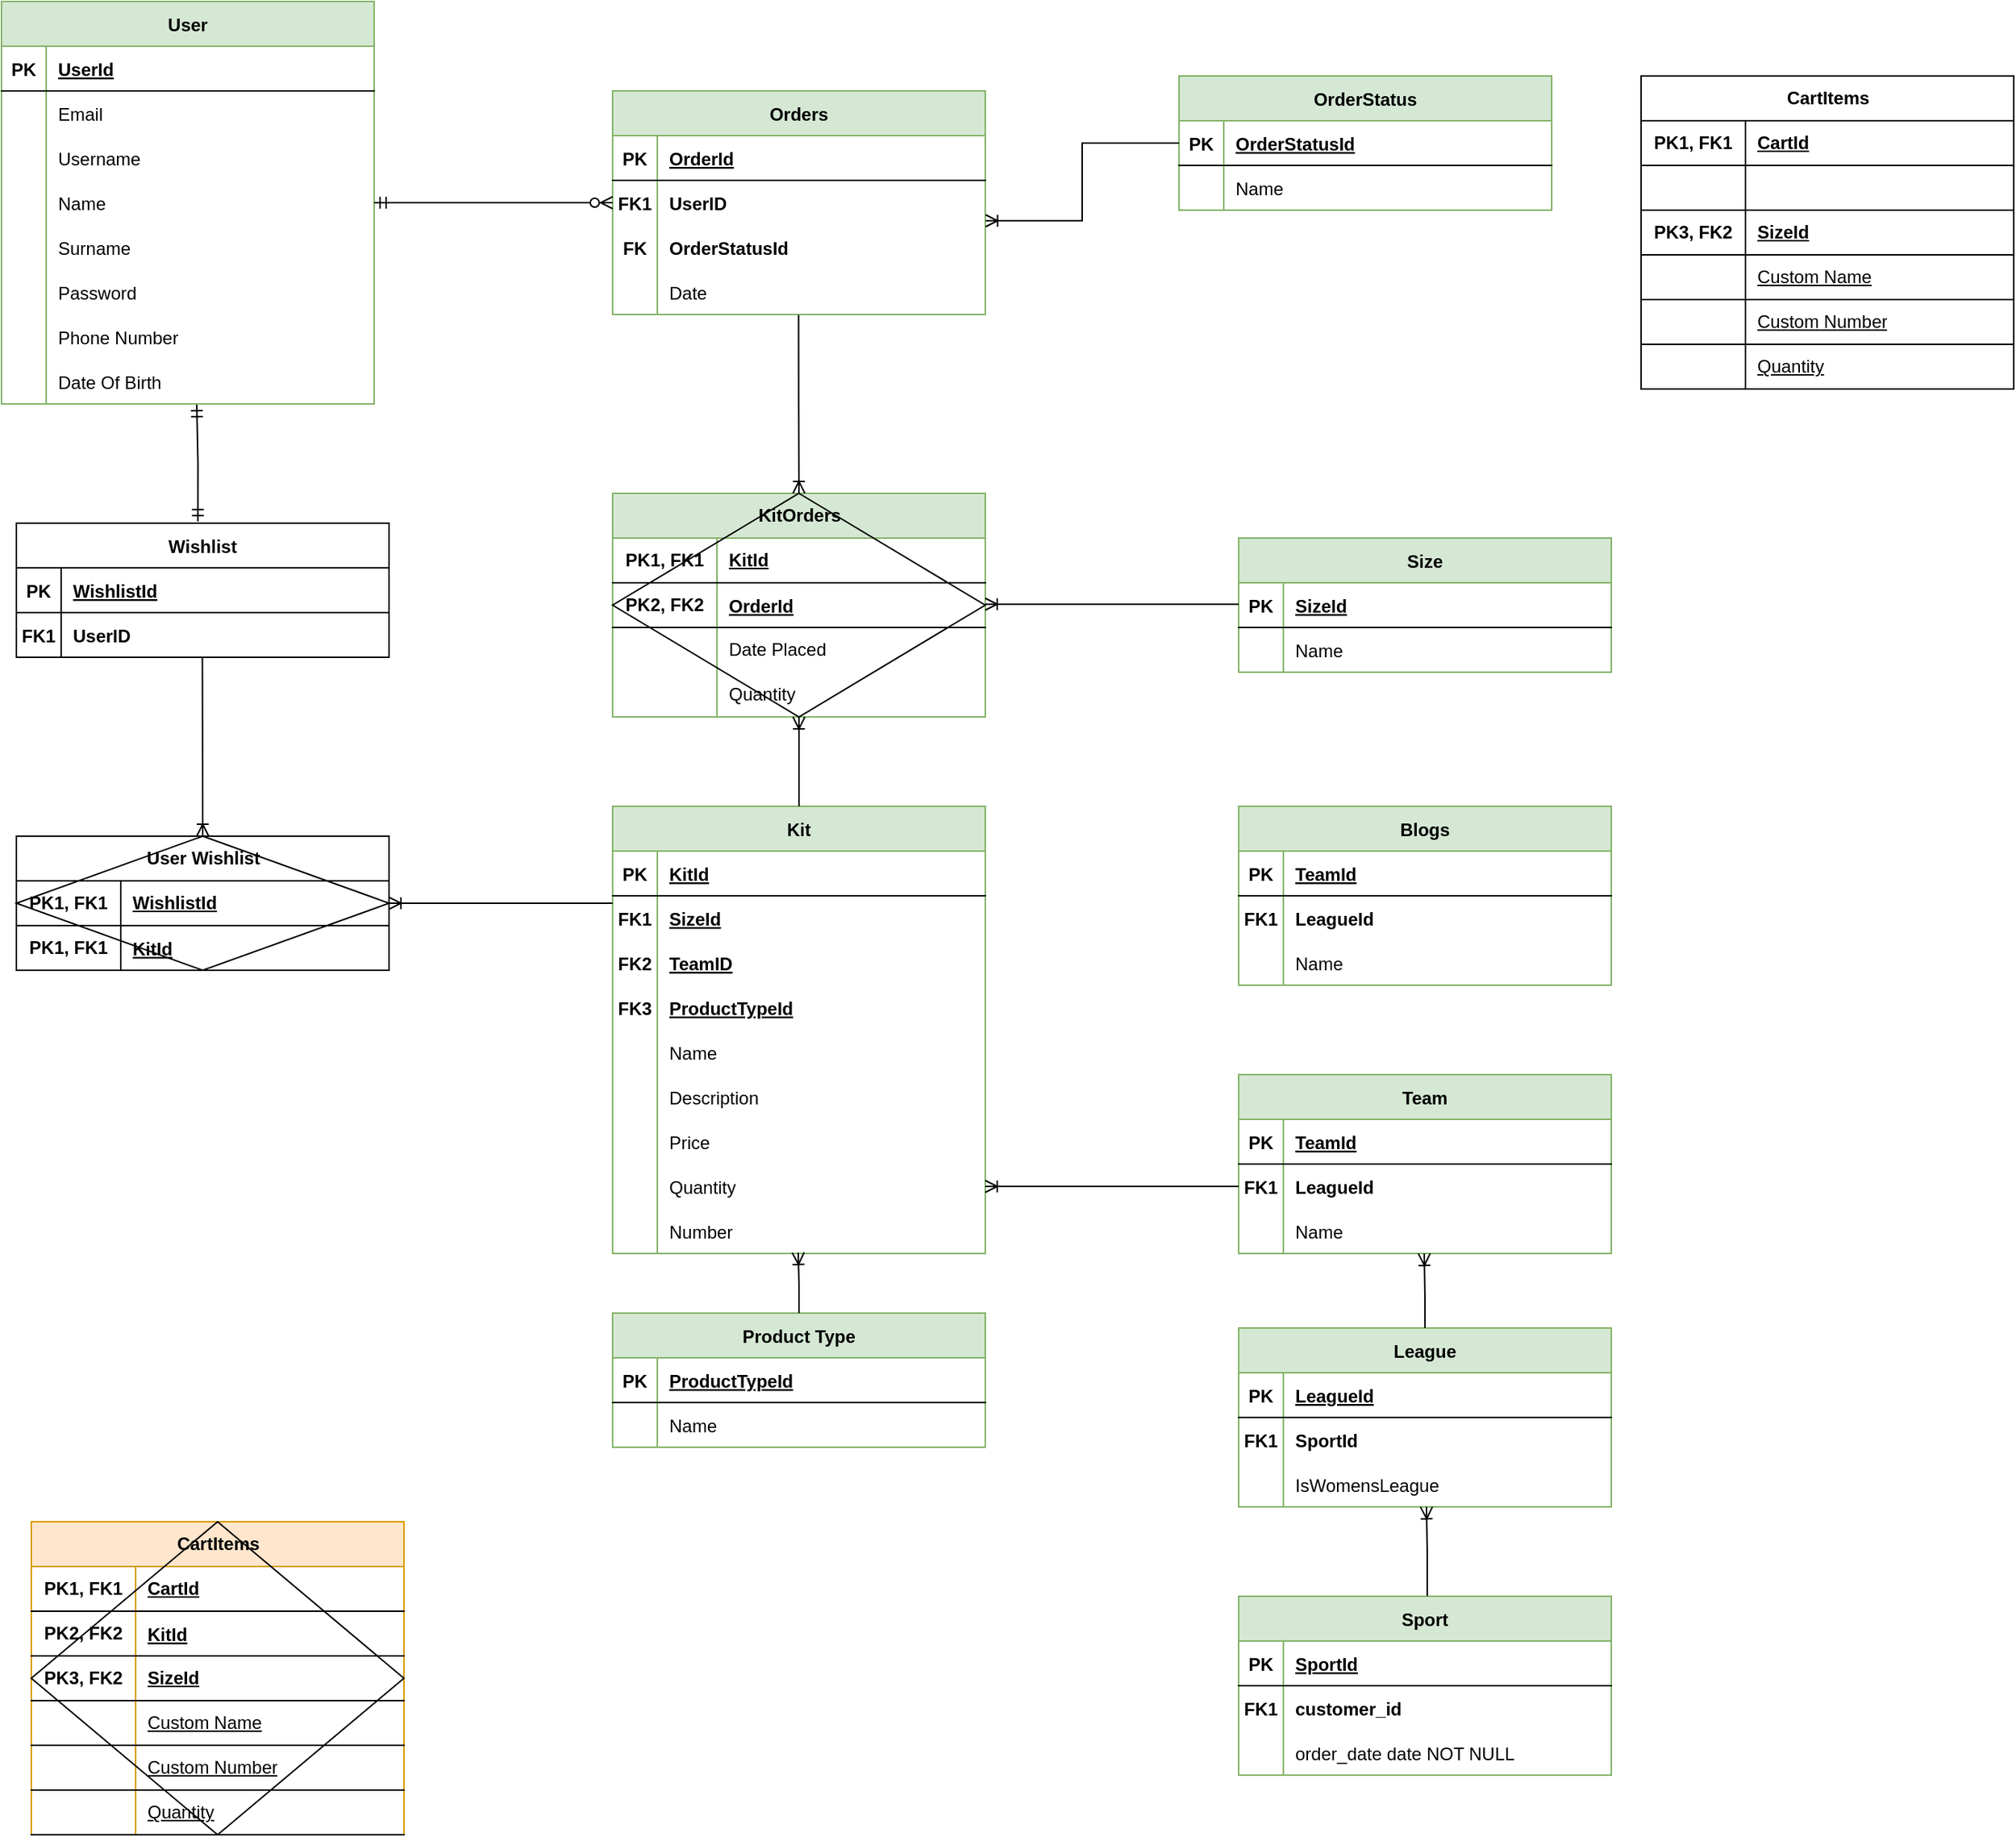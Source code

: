 <mxfile version="22.1.8" type="device">
  <diagram id="R2lEEEUBdFMjLlhIrx00" name="Page-1">
    <mxGraphModel dx="1222" dy="1802" grid="1" gridSize="10" guides="1" tooltips="1" connect="1" arrows="1" fold="1" page="1" pageScale="1" pageWidth="850" pageHeight="1100" math="0" shadow="0" extFonts="Permanent Marker^https://fonts.googleapis.com/css?family=Permanent+Marker">
      <root>
        <mxCell id="0" />
        <mxCell id="1" parent="0" />
        <mxCell id="C-vyLk0tnHw3VtMMgP7b-2" value="Orders" style="shape=table;startSize=30;container=1;collapsible=1;childLayout=tableLayout;fixedRows=1;rowLines=0;fontStyle=1;align=center;resizeLast=1;fillColor=#d5e8d4;strokeColor=#82b366;" parent="1" vertex="1">
          <mxGeometry x="450" y="40" width="250" height="150" as="geometry" />
        </mxCell>
        <mxCell id="C-vyLk0tnHw3VtMMgP7b-3" value="" style="shape=partialRectangle;collapsible=0;dropTarget=0;pointerEvents=0;fillColor=none;points=[[0,0.5],[1,0.5]];portConstraint=eastwest;top=0;left=0;right=0;bottom=1;" parent="C-vyLk0tnHw3VtMMgP7b-2" vertex="1">
          <mxGeometry y="30" width="250" height="30" as="geometry" />
        </mxCell>
        <mxCell id="C-vyLk0tnHw3VtMMgP7b-4" value="PK" style="shape=partialRectangle;overflow=hidden;connectable=0;fillColor=none;top=0;left=0;bottom=0;right=0;fontStyle=1;" parent="C-vyLk0tnHw3VtMMgP7b-3" vertex="1">
          <mxGeometry width="30" height="30" as="geometry">
            <mxRectangle width="30" height="30" as="alternateBounds" />
          </mxGeometry>
        </mxCell>
        <mxCell id="C-vyLk0tnHw3VtMMgP7b-5" value="OrderId" style="shape=partialRectangle;overflow=hidden;connectable=0;fillColor=none;top=0;left=0;bottom=0;right=0;align=left;spacingLeft=6;fontStyle=5;" parent="C-vyLk0tnHw3VtMMgP7b-3" vertex="1">
          <mxGeometry x="30" width="220" height="30" as="geometry">
            <mxRectangle width="220" height="30" as="alternateBounds" />
          </mxGeometry>
        </mxCell>
        <mxCell id="C-vyLk0tnHw3VtMMgP7b-6" value="" style="shape=partialRectangle;collapsible=0;dropTarget=0;pointerEvents=0;fillColor=none;points=[[0,0.5],[1,0.5]];portConstraint=eastwest;top=0;left=0;right=0;bottom=0;" parent="C-vyLk0tnHw3VtMMgP7b-2" vertex="1">
          <mxGeometry y="60" width="250" height="30" as="geometry" />
        </mxCell>
        <mxCell id="C-vyLk0tnHw3VtMMgP7b-7" value="FK1" style="shape=partialRectangle;overflow=hidden;connectable=0;fillColor=none;top=0;left=0;bottom=0;right=0;fontStyle=1" parent="C-vyLk0tnHw3VtMMgP7b-6" vertex="1">
          <mxGeometry width="30" height="30" as="geometry">
            <mxRectangle width="30" height="30" as="alternateBounds" />
          </mxGeometry>
        </mxCell>
        <mxCell id="C-vyLk0tnHw3VtMMgP7b-8" value="UserID" style="shape=partialRectangle;overflow=hidden;connectable=0;fillColor=none;top=0;left=0;bottom=0;right=0;align=left;spacingLeft=6;fontStyle=1" parent="C-vyLk0tnHw3VtMMgP7b-6" vertex="1">
          <mxGeometry x="30" width="220" height="30" as="geometry">
            <mxRectangle width="220" height="30" as="alternateBounds" />
          </mxGeometry>
        </mxCell>
        <mxCell id="5oSKSr12f_GBDtRoEt-3-10" style="shape=partialRectangle;collapsible=0;dropTarget=0;pointerEvents=0;fillColor=none;points=[[0,0.5],[1,0.5]];portConstraint=eastwest;top=0;left=0;right=0;bottom=0;" parent="C-vyLk0tnHw3VtMMgP7b-2" vertex="1">
          <mxGeometry y="90" width="250" height="30" as="geometry" />
        </mxCell>
        <mxCell id="5oSKSr12f_GBDtRoEt-3-11" value="FK" style="shape=partialRectangle;overflow=hidden;connectable=0;fillColor=none;top=0;left=0;bottom=0;right=0;fontStyle=1" parent="5oSKSr12f_GBDtRoEt-3-10" vertex="1">
          <mxGeometry width="30" height="30" as="geometry">
            <mxRectangle width="30" height="30" as="alternateBounds" />
          </mxGeometry>
        </mxCell>
        <mxCell id="5oSKSr12f_GBDtRoEt-3-12" value="OrderStatusId" style="shape=partialRectangle;overflow=hidden;connectable=0;fillColor=none;top=0;left=0;bottom=0;right=0;align=left;spacingLeft=6;fontStyle=1" parent="5oSKSr12f_GBDtRoEt-3-10" vertex="1">
          <mxGeometry x="30" width="220" height="30" as="geometry">
            <mxRectangle width="220" height="30" as="alternateBounds" />
          </mxGeometry>
        </mxCell>
        <mxCell id="C-vyLk0tnHw3VtMMgP7b-9" value="" style="shape=partialRectangle;collapsible=0;dropTarget=0;pointerEvents=0;fillColor=none;points=[[0,0.5],[1,0.5]];portConstraint=eastwest;top=0;left=0;right=0;bottom=0;" parent="C-vyLk0tnHw3VtMMgP7b-2" vertex="1">
          <mxGeometry y="120" width="250" height="30" as="geometry" />
        </mxCell>
        <mxCell id="C-vyLk0tnHw3VtMMgP7b-10" value="" style="shape=partialRectangle;overflow=hidden;connectable=0;fillColor=none;top=0;left=0;bottom=0;right=0;" parent="C-vyLk0tnHw3VtMMgP7b-9" vertex="1">
          <mxGeometry width="30" height="30" as="geometry">
            <mxRectangle width="30" height="30" as="alternateBounds" />
          </mxGeometry>
        </mxCell>
        <mxCell id="C-vyLk0tnHw3VtMMgP7b-11" value="Date" style="shape=partialRectangle;overflow=hidden;connectable=0;fillColor=none;top=0;left=0;bottom=0;right=0;align=left;spacingLeft=6;" parent="C-vyLk0tnHw3VtMMgP7b-9" vertex="1">
          <mxGeometry x="30" width="220" height="30" as="geometry">
            <mxRectangle width="220" height="30" as="alternateBounds" />
          </mxGeometry>
        </mxCell>
        <mxCell id="C-vyLk0tnHw3VtMMgP7b-23" value="User" style="shape=table;startSize=30;container=1;collapsible=1;childLayout=tableLayout;fixedRows=1;rowLines=0;fontStyle=1;align=center;resizeLast=1;fillColor=#d5e8d4;strokeColor=#82b366;" parent="1" vertex="1">
          <mxGeometry x="40" y="-20" width="250" height="270.0" as="geometry" />
        </mxCell>
        <mxCell id="C-vyLk0tnHw3VtMMgP7b-24" value="" style="shape=partialRectangle;collapsible=0;dropTarget=0;pointerEvents=0;fillColor=none;points=[[0,0.5],[1,0.5]];portConstraint=eastwest;top=0;left=0;right=0;bottom=1;" parent="C-vyLk0tnHw3VtMMgP7b-23" vertex="1">
          <mxGeometry y="30" width="250" height="30" as="geometry" />
        </mxCell>
        <mxCell id="C-vyLk0tnHw3VtMMgP7b-25" value="PK" style="shape=partialRectangle;overflow=hidden;connectable=0;fillColor=none;top=0;left=0;bottom=0;right=0;fontStyle=1;" parent="C-vyLk0tnHw3VtMMgP7b-24" vertex="1">
          <mxGeometry width="30" height="30" as="geometry">
            <mxRectangle width="30" height="30" as="alternateBounds" />
          </mxGeometry>
        </mxCell>
        <mxCell id="C-vyLk0tnHw3VtMMgP7b-26" value="UserId" style="shape=partialRectangle;overflow=hidden;connectable=0;fillColor=none;top=0;left=0;bottom=0;right=0;align=left;spacingLeft=6;fontStyle=5;" parent="C-vyLk0tnHw3VtMMgP7b-24" vertex="1">
          <mxGeometry x="30" width="220" height="30" as="geometry">
            <mxRectangle width="220" height="30" as="alternateBounds" />
          </mxGeometry>
        </mxCell>
        <mxCell id="C-vyLk0tnHw3VtMMgP7b-27" value="" style="shape=partialRectangle;collapsible=0;dropTarget=0;pointerEvents=0;fillColor=none;points=[[0,0.5],[1,0.5]];portConstraint=eastwest;top=0;left=0;right=0;bottom=0;" parent="C-vyLk0tnHw3VtMMgP7b-23" vertex="1">
          <mxGeometry y="60" width="250" height="30" as="geometry" />
        </mxCell>
        <mxCell id="C-vyLk0tnHw3VtMMgP7b-28" value="" style="shape=partialRectangle;overflow=hidden;connectable=0;fillColor=none;top=0;left=0;bottom=0;right=0;" parent="C-vyLk0tnHw3VtMMgP7b-27" vertex="1">
          <mxGeometry width="30" height="30" as="geometry">
            <mxRectangle width="30" height="30" as="alternateBounds" />
          </mxGeometry>
        </mxCell>
        <mxCell id="C-vyLk0tnHw3VtMMgP7b-29" value="Email" style="shape=partialRectangle;overflow=hidden;connectable=0;fillColor=none;top=0;left=0;bottom=0;right=0;align=left;spacingLeft=6;" parent="C-vyLk0tnHw3VtMMgP7b-27" vertex="1">
          <mxGeometry x="30" width="220" height="30" as="geometry">
            <mxRectangle width="220" height="30" as="alternateBounds" />
          </mxGeometry>
        </mxCell>
        <mxCell id="VbOd3lneGOoIZ31J0_82-13" style="shape=partialRectangle;collapsible=0;dropTarget=0;pointerEvents=0;fillColor=none;points=[[0,0.5],[1,0.5]];portConstraint=eastwest;top=0;left=0;right=0;bottom=0;" parent="C-vyLk0tnHw3VtMMgP7b-23" vertex="1">
          <mxGeometry y="90" width="250" height="30" as="geometry" />
        </mxCell>
        <mxCell id="VbOd3lneGOoIZ31J0_82-14" style="shape=partialRectangle;overflow=hidden;connectable=0;fillColor=none;top=0;left=0;bottom=0;right=0;" parent="VbOd3lneGOoIZ31J0_82-13" vertex="1">
          <mxGeometry width="30" height="30" as="geometry">
            <mxRectangle width="30" height="30" as="alternateBounds" />
          </mxGeometry>
        </mxCell>
        <mxCell id="VbOd3lneGOoIZ31J0_82-15" value="Username" style="shape=partialRectangle;overflow=hidden;connectable=0;fillColor=none;top=0;left=0;bottom=0;right=0;align=left;spacingLeft=6;" parent="VbOd3lneGOoIZ31J0_82-13" vertex="1">
          <mxGeometry x="30" width="220" height="30" as="geometry">
            <mxRectangle width="220" height="30" as="alternateBounds" />
          </mxGeometry>
        </mxCell>
        <mxCell id="VbOd3lneGOoIZ31J0_82-10" style="shape=partialRectangle;collapsible=0;dropTarget=0;pointerEvents=0;fillColor=none;points=[[0,0.5],[1,0.5]];portConstraint=eastwest;top=0;left=0;right=0;bottom=0;" parent="C-vyLk0tnHw3VtMMgP7b-23" vertex="1">
          <mxGeometry y="120" width="250" height="30" as="geometry" />
        </mxCell>
        <mxCell id="VbOd3lneGOoIZ31J0_82-11" style="shape=partialRectangle;overflow=hidden;connectable=0;fillColor=none;top=0;left=0;bottom=0;right=0;" parent="VbOd3lneGOoIZ31J0_82-10" vertex="1">
          <mxGeometry width="30" height="30" as="geometry">
            <mxRectangle width="30" height="30" as="alternateBounds" />
          </mxGeometry>
        </mxCell>
        <mxCell id="VbOd3lneGOoIZ31J0_82-12" value="Name" style="shape=partialRectangle;overflow=hidden;connectable=0;fillColor=none;top=0;left=0;bottom=0;right=0;align=left;spacingLeft=6;" parent="VbOd3lneGOoIZ31J0_82-10" vertex="1">
          <mxGeometry x="30" width="220" height="30" as="geometry">
            <mxRectangle width="220" height="30" as="alternateBounds" />
          </mxGeometry>
        </mxCell>
        <mxCell id="VbOd3lneGOoIZ31J0_82-16" style="shape=partialRectangle;collapsible=0;dropTarget=0;pointerEvents=0;fillColor=none;points=[[0,0.5],[1,0.5]];portConstraint=eastwest;top=0;left=0;right=0;bottom=0;" parent="C-vyLk0tnHw3VtMMgP7b-23" vertex="1">
          <mxGeometry y="150" width="250" height="30" as="geometry" />
        </mxCell>
        <mxCell id="VbOd3lneGOoIZ31J0_82-17" style="shape=partialRectangle;overflow=hidden;connectable=0;fillColor=none;top=0;left=0;bottom=0;right=0;" parent="VbOd3lneGOoIZ31J0_82-16" vertex="1">
          <mxGeometry width="30" height="30" as="geometry">
            <mxRectangle width="30" height="30" as="alternateBounds" />
          </mxGeometry>
        </mxCell>
        <mxCell id="VbOd3lneGOoIZ31J0_82-18" value="Surname" style="shape=partialRectangle;overflow=hidden;connectable=0;fillColor=none;top=0;left=0;bottom=0;right=0;align=left;spacingLeft=6;" parent="VbOd3lneGOoIZ31J0_82-16" vertex="1">
          <mxGeometry x="30" width="220" height="30" as="geometry">
            <mxRectangle width="220" height="30" as="alternateBounds" />
          </mxGeometry>
        </mxCell>
        <mxCell id="VbOd3lneGOoIZ31J0_82-7" style="shape=partialRectangle;collapsible=0;dropTarget=0;pointerEvents=0;fillColor=none;points=[[0,0.5],[1,0.5]];portConstraint=eastwest;top=0;left=0;right=0;bottom=0;" parent="C-vyLk0tnHw3VtMMgP7b-23" vertex="1">
          <mxGeometry y="180" width="250" height="30" as="geometry" />
        </mxCell>
        <mxCell id="VbOd3lneGOoIZ31J0_82-8" style="shape=partialRectangle;overflow=hidden;connectable=0;fillColor=none;top=0;left=0;bottom=0;right=0;" parent="VbOd3lneGOoIZ31J0_82-7" vertex="1">
          <mxGeometry width="30" height="30" as="geometry">
            <mxRectangle width="30" height="30" as="alternateBounds" />
          </mxGeometry>
        </mxCell>
        <mxCell id="VbOd3lneGOoIZ31J0_82-9" value="Password" style="shape=partialRectangle;overflow=hidden;connectable=0;fillColor=none;top=0;left=0;bottom=0;right=0;align=left;spacingLeft=6;" parent="VbOd3lneGOoIZ31J0_82-7" vertex="1">
          <mxGeometry x="30" width="220" height="30" as="geometry">
            <mxRectangle width="220" height="30" as="alternateBounds" />
          </mxGeometry>
        </mxCell>
        <mxCell id="VbOd3lneGOoIZ31J0_82-4" style="shape=partialRectangle;collapsible=0;dropTarget=0;pointerEvents=0;fillColor=none;points=[[0,0.5],[1,0.5]];portConstraint=eastwest;top=0;left=0;right=0;bottom=0;" parent="C-vyLk0tnHw3VtMMgP7b-23" vertex="1">
          <mxGeometry y="210" width="250" height="30" as="geometry" />
        </mxCell>
        <mxCell id="VbOd3lneGOoIZ31J0_82-5" style="shape=partialRectangle;overflow=hidden;connectable=0;fillColor=none;top=0;left=0;bottom=0;right=0;" parent="VbOd3lneGOoIZ31J0_82-4" vertex="1">
          <mxGeometry width="30" height="30" as="geometry">
            <mxRectangle width="30" height="30" as="alternateBounds" />
          </mxGeometry>
        </mxCell>
        <mxCell id="VbOd3lneGOoIZ31J0_82-6" value="Phone Number" style="shape=partialRectangle;overflow=hidden;connectable=0;fillColor=none;top=0;left=0;bottom=0;right=0;align=left;spacingLeft=6;" parent="VbOd3lneGOoIZ31J0_82-4" vertex="1">
          <mxGeometry x="30" width="220" height="30" as="geometry">
            <mxRectangle width="220" height="30" as="alternateBounds" />
          </mxGeometry>
        </mxCell>
        <mxCell id="VbOd3lneGOoIZ31J0_82-1" style="shape=partialRectangle;collapsible=0;dropTarget=0;pointerEvents=0;fillColor=none;points=[[0,0.5],[1,0.5]];portConstraint=eastwest;top=0;left=0;right=0;bottom=0;" parent="C-vyLk0tnHw3VtMMgP7b-23" vertex="1">
          <mxGeometry y="240" width="250" height="30" as="geometry" />
        </mxCell>
        <mxCell id="VbOd3lneGOoIZ31J0_82-2" style="shape=partialRectangle;overflow=hidden;connectable=0;fillColor=none;top=0;left=0;bottom=0;right=0;" parent="VbOd3lneGOoIZ31J0_82-1" vertex="1">
          <mxGeometry width="30" height="30" as="geometry">
            <mxRectangle width="30" height="30" as="alternateBounds" />
          </mxGeometry>
        </mxCell>
        <mxCell id="VbOd3lneGOoIZ31J0_82-3" value="Date Of Birth" style="shape=partialRectangle;overflow=hidden;connectable=0;fillColor=none;top=0;left=0;bottom=0;right=0;align=left;spacingLeft=6;" parent="VbOd3lneGOoIZ31J0_82-1" vertex="1">
          <mxGeometry x="30" width="220" height="30" as="geometry">
            <mxRectangle width="220" height="30" as="alternateBounds" />
          </mxGeometry>
        </mxCell>
        <mxCell id="ngRLC71kVl9nHffsGAMU-1" value="Kit" style="shape=table;startSize=30;container=1;collapsible=1;childLayout=tableLayout;fixedRows=1;rowLines=0;fontStyle=1;align=center;resizeLast=1;fillColor=#d5e8d4;strokeColor=#82b366;" parent="1" vertex="1">
          <mxGeometry x="450" y="520" width="250" height="300" as="geometry" />
        </mxCell>
        <mxCell id="ngRLC71kVl9nHffsGAMU-2" value="" style="shape=partialRectangle;collapsible=0;dropTarget=0;pointerEvents=0;fillColor=none;points=[[0,0.5],[1,0.5]];portConstraint=eastwest;top=0;left=0;right=0;bottom=1;" parent="ngRLC71kVl9nHffsGAMU-1" vertex="1">
          <mxGeometry y="30" width="250" height="30" as="geometry" />
        </mxCell>
        <mxCell id="ngRLC71kVl9nHffsGAMU-3" value="PK" style="shape=partialRectangle;overflow=hidden;connectable=0;fillColor=none;top=0;left=0;bottom=0;right=0;fontStyle=1;" parent="ngRLC71kVl9nHffsGAMU-2" vertex="1">
          <mxGeometry width="30" height="30" as="geometry">
            <mxRectangle width="30" height="30" as="alternateBounds" />
          </mxGeometry>
        </mxCell>
        <mxCell id="ngRLC71kVl9nHffsGAMU-4" value="KitId" style="shape=partialRectangle;overflow=hidden;connectable=0;fillColor=none;top=0;left=0;bottom=0;right=0;align=left;spacingLeft=6;fontStyle=5;" parent="ngRLC71kVl9nHffsGAMU-2" vertex="1">
          <mxGeometry x="30" width="220" height="30" as="geometry">
            <mxRectangle width="220" height="30" as="alternateBounds" />
          </mxGeometry>
        </mxCell>
        <mxCell id="ngRLC71kVl9nHffsGAMU-17" style="shape=partialRectangle;collapsible=0;dropTarget=0;pointerEvents=0;fillColor=none;points=[[0,0.5],[1,0.5]];portConstraint=eastwest;top=0;left=0;right=0;bottom=0;" parent="ngRLC71kVl9nHffsGAMU-1" vertex="1">
          <mxGeometry y="60" width="250" height="30" as="geometry" />
        </mxCell>
        <mxCell id="ngRLC71kVl9nHffsGAMU-18" value="FK1" style="shape=partialRectangle;overflow=hidden;connectable=0;fillColor=none;top=0;left=0;bottom=0;right=0;fontStyle=1" parent="ngRLC71kVl9nHffsGAMU-17" vertex="1">
          <mxGeometry width="30" height="30" as="geometry">
            <mxRectangle width="30" height="30" as="alternateBounds" />
          </mxGeometry>
        </mxCell>
        <mxCell id="ngRLC71kVl9nHffsGAMU-19" value="SizeId" style="shape=partialRectangle;overflow=hidden;connectable=0;fillColor=none;top=0;left=0;bottom=0;right=0;align=left;spacingLeft=6;fontStyle=5" parent="ngRLC71kVl9nHffsGAMU-17" vertex="1">
          <mxGeometry x="30" width="220" height="30" as="geometry">
            <mxRectangle width="220" height="30" as="alternateBounds" />
          </mxGeometry>
        </mxCell>
        <mxCell id="5oSKSr12f_GBDtRoEt-3-1" style="shape=partialRectangle;collapsible=0;dropTarget=0;pointerEvents=0;fillColor=none;points=[[0,0.5],[1,0.5]];portConstraint=eastwest;top=0;left=0;right=0;bottom=0;" parent="ngRLC71kVl9nHffsGAMU-1" vertex="1">
          <mxGeometry y="90" width="250" height="30" as="geometry" />
        </mxCell>
        <mxCell id="5oSKSr12f_GBDtRoEt-3-2" value="FK2" style="shape=partialRectangle;overflow=hidden;connectable=0;fillColor=none;top=0;left=0;bottom=0;right=0;fontStyle=1" parent="5oSKSr12f_GBDtRoEt-3-1" vertex="1">
          <mxGeometry width="30" height="30" as="geometry">
            <mxRectangle width="30" height="30" as="alternateBounds" />
          </mxGeometry>
        </mxCell>
        <mxCell id="5oSKSr12f_GBDtRoEt-3-3" value="TeamID" style="shape=partialRectangle;overflow=hidden;connectable=0;fillColor=none;top=0;left=0;bottom=0;right=0;align=left;spacingLeft=6;fontStyle=5" parent="5oSKSr12f_GBDtRoEt-3-1" vertex="1">
          <mxGeometry x="30" width="220" height="30" as="geometry">
            <mxRectangle width="220" height="30" as="alternateBounds" />
          </mxGeometry>
        </mxCell>
        <mxCell id="QaZqUaxKeLgtN2WrtMhs-13" style="shape=partialRectangle;collapsible=0;dropTarget=0;pointerEvents=0;fillColor=none;points=[[0,0.5],[1,0.5]];portConstraint=eastwest;top=0;left=0;right=0;bottom=0;" vertex="1" parent="ngRLC71kVl9nHffsGAMU-1">
          <mxGeometry y="120" width="250" height="30" as="geometry" />
        </mxCell>
        <mxCell id="QaZqUaxKeLgtN2WrtMhs-14" value="FK3" style="shape=partialRectangle;overflow=hidden;connectable=0;fillColor=none;top=0;left=0;bottom=0;right=0;fontStyle=1" vertex="1" parent="QaZqUaxKeLgtN2WrtMhs-13">
          <mxGeometry width="30" height="30" as="geometry">
            <mxRectangle width="30" height="30" as="alternateBounds" />
          </mxGeometry>
        </mxCell>
        <mxCell id="QaZqUaxKeLgtN2WrtMhs-15" value="ProductTypeId" style="shape=partialRectangle;overflow=hidden;connectable=0;fillColor=none;top=0;left=0;bottom=0;right=0;align=left;spacingLeft=6;fontStyle=5" vertex="1" parent="QaZqUaxKeLgtN2WrtMhs-13">
          <mxGeometry x="30" width="220" height="30" as="geometry">
            <mxRectangle width="220" height="30" as="alternateBounds" />
          </mxGeometry>
        </mxCell>
        <mxCell id="ngRLC71kVl9nHffsGAMU-5" value="" style="shape=partialRectangle;collapsible=0;dropTarget=0;pointerEvents=0;fillColor=none;points=[[0,0.5],[1,0.5]];portConstraint=eastwest;top=0;left=0;right=0;bottom=0;" parent="ngRLC71kVl9nHffsGAMU-1" vertex="1">
          <mxGeometry y="150" width="250" height="30" as="geometry" />
        </mxCell>
        <mxCell id="ngRLC71kVl9nHffsGAMU-6" value="" style="shape=partialRectangle;overflow=hidden;connectable=0;fillColor=none;top=0;left=0;bottom=0;right=0;" parent="ngRLC71kVl9nHffsGAMU-5" vertex="1">
          <mxGeometry width="30" height="30" as="geometry">
            <mxRectangle width="30" height="30" as="alternateBounds" />
          </mxGeometry>
        </mxCell>
        <mxCell id="ngRLC71kVl9nHffsGAMU-7" value="Name" style="shape=partialRectangle;overflow=hidden;connectable=0;fillColor=none;top=0;left=0;bottom=0;right=0;align=left;spacingLeft=6;" parent="ngRLC71kVl9nHffsGAMU-5" vertex="1">
          <mxGeometry x="30" width="220" height="30" as="geometry">
            <mxRectangle width="220" height="30" as="alternateBounds" />
          </mxGeometry>
        </mxCell>
        <mxCell id="ngRLC71kVl9nHffsGAMU-8" value="" style="shape=partialRectangle;collapsible=0;dropTarget=0;pointerEvents=0;fillColor=none;points=[[0,0.5],[1,0.5]];portConstraint=eastwest;top=0;left=0;right=0;bottom=0;" parent="ngRLC71kVl9nHffsGAMU-1" vertex="1">
          <mxGeometry y="180" width="250" height="30" as="geometry" />
        </mxCell>
        <mxCell id="ngRLC71kVl9nHffsGAMU-9" value="" style="shape=partialRectangle;overflow=hidden;connectable=0;fillColor=none;top=0;left=0;bottom=0;right=0;" parent="ngRLC71kVl9nHffsGAMU-8" vertex="1">
          <mxGeometry width="30" height="30" as="geometry">
            <mxRectangle width="30" height="30" as="alternateBounds" />
          </mxGeometry>
        </mxCell>
        <mxCell id="ngRLC71kVl9nHffsGAMU-10" value="Description" style="shape=partialRectangle;overflow=hidden;connectable=0;fillColor=none;top=0;left=0;bottom=0;right=0;align=left;spacingLeft=6;" parent="ngRLC71kVl9nHffsGAMU-8" vertex="1">
          <mxGeometry x="30" width="220" height="30" as="geometry">
            <mxRectangle width="220" height="30" as="alternateBounds" />
          </mxGeometry>
        </mxCell>
        <mxCell id="ngRLC71kVl9nHffsGAMU-14" style="shape=partialRectangle;collapsible=0;dropTarget=0;pointerEvents=0;fillColor=none;points=[[0,0.5],[1,0.5]];portConstraint=eastwest;top=0;left=0;right=0;bottom=0;" parent="ngRLC71kVl9nHffsGAMU-1" vertex="1">
          <mxGeometry y="210" width="250" height="30" as="geometry" />
        </mxCell>
        <mxCell id="ngRLC71kVl9nHffsGAMU-15" style="shape=partialRectangle;overflow=hidden;connectable=0;fillColor=none;top=0;left=0;bottom=0;right=0;" parent="ngRLC71kVl9nHffsGAMU-14" vertex="1">
          <mxGeometry width="30" height="30" as="geometry">
            <mxRectangle width="30" height="30" as="alternateBounds" />
          </mxGeometry>
        </mxCell>
        <mxCell id="ngRLC71kVl9nHffsGAMU-16" value="Price" style="shape=partialRectangle;overflow=hidden;connectable=0;fillColor=none;top=0;left=0;bottom=0;right=0;align=left;spacingLeft=6;" parent="ngRLC71kVl9nHffsGAMU-14" vertex="1">
          <mxGeometry x="30" width="220" height="30" as="geometry">
            <mxRectangle width="220" height="30" as="alternateBounds" />
          </mxGeometry>
        </mxCell>
        <mxCell id="VbOd3lneGOoIZ31J0_82-19" style="shape=partialRectangle;collapsible=0;dropTarget=0;pointerEvents=0;fillColor=none;points=[[0,0.5],[1,0.5]];portConstraint=eastwest;top=0;left=0;right=0;bottom=0;" parent="ngRLC71kVl9nHffsGAMU-1" vertex="1">
          <mxGeometry y="240" width="250" height="30" as="geometry" />
        </mxCell>
        <mxCell id="VbOd3lneGOoIZ31J0_82-20" style="shape=partialRectangle;overflow=hidden;connectable=0;fillColor=none;top=0;left=0;bottom=0;right=0;" parent="VbOd3lneGOoIZ31J0_82-19" vertex="1">
          <mxGeometry width="30" height="30" as="geometry">
            <mxRectangle width="30" height="30" as="alternateBounds" />
          </mxGeometry>
        </mxCell>
        <mxCell id="VbOd3lneGOoIZ31J0_82-21" value="Quantity" style="shape=partialRectangle;overflow=hidden;connectable=0;fillColor=none;top=0;left=0;bottom=0;right=0;align=left;spacingLeft=6;" parent="VbOd3lneGOoIZ31J0_82-19" vertex="1">
          <mxGeometry x="30" width="220" height="30" as="geometry">
            <mxRectangle width="220" height="30" as="alternateBounds" />
          </mxGeometry>
        </mxCell>
        <mxCell id="VbOd3lneGOoIZ31J0_82-134" style="shape=partialRectangle;collapsible=0;dropTarget=0;pointerEvents=0;fillColor=none;points=[[0,0.5],[1,0.5]];portConstraint=eastwest;top=0;left=0;right=0;bottom=0;" parent="ngRLC71kVl9nHffsGAMU-1" vertex="1">
          <mxGeometry y="270" width="250" height="30" as="geometry" />
        </mxCell>
        <mxCell id="VbOd3lneGOoIZ31J0_82-135" style="shape=partialRectangle;overflow=hidden;connectable=0;fillColor=none;top=0;left=0;bottom=0;right=0;" parent="VbOd3lneGOoIZ31J0_82-134" vertex="1">
          <mxGeometry width="30" height="30" as="geometry">
            <mxRectangle width="30" height="30" as="alternateBounds" />
          </mxGeometry>
        </mxCell>
        <mxCell id="VbOd3lneGOoIZ31J0_82-136" value="Number" style="shape=partialRectangle;overflow=hidden;connectable=0;fillColor=none;top=0;left=0;bottom=0;right=0;align=left;spacingLeft=6;" parent="VbOd3lneGOoIZ31J0_82-134" vertex="1">
          <mxGeometry x="30" width="220" height="30" as="geometry">
            <mxRectangle width="220" height="30" as="alternateBounds" />
          </mxGeometry>
        </mxCell>
        <mxCell id="ngRLC71kVl9nHffsGAMU-24" value="KitOrders" style="shape=table;startSize=30;container=1;collapsible=1;childLayout=tableLayout;fixedRows=1;rowLines=0;fontStyle=1;align=center;resizeLast=1;html=1;fillColor=#d5e8d4;strokeColor=#82b366;" parent="1" vertex="1">
          <mxGeometry x="450" y="310" width="250" height="150" as="geometry" />
        </mxCell>
        <mxCell id="ngRLC71kVl9nHffsGAMU-25" value="" style="shape=tableRow;horizontal=0;startSize=0;swimlaneHead=0;swimlaneBody=0;fillColor=none;collapsible=0;dropTarget=0;points=[[0,0.5],[1,0.5]];portConstraint=eastwest;top=0;left=0;right=0;bottom=1;" parent="ngRLC71kVl9nHffsGAMU-24" vertex="1">
          <mxGeometry y="30" width="250" height="30" as="geometry" />
        </mxCell>
        <mxCell id="ngRLC71kVl9nHffsGAMU-26" value="PK1, FK1" style="shape=partialRectangle;connectable=0;fillColor=none;top=0;left=0;bottom=0;right=0;fontStyle=1;overflow=hidden;whiteSpace=wrap;html=1;" parent="ngRLC71kVl9nHffsGAMU-25" vertex="1">
          <mxGeometry width="70" height="30" as="geometry">
            <mxRectangle width="70" height="30" as="alternateBounds" />
          </mxGeometry>
        </mxCell>
        <mxCell id="ngRLC71kVl9nHffsGAMU-27" value="KitId" style="shape=partialRectangle;connectable=0;fillColor=none;top=0;left=0;bottom=0;right=0;align=left;spacingLeft=6;fontStyle=5;overflow=hidden;whiteSpace=wrap;html=1;" parent="ngRLC71kVl9nHffsGAMU-25" vertex="1">
          <mxGeometry x="70" width="180" height="30" as="geometry">
            <mxRectangle width="180" height="30" as="alternateBounds" />
          </mxGeometry>
        </mxCell>
        <mxCell id="ngRLC71kVl9nHffsGAMU-40" style="shape=tableRow;horizontal=0;startSize=0;swimlaneHead=0;swimlaneBody=0;fillColor=none;collapsible=0;dropTarget=0;points=[[0,0.5],[1,0.5]];portConstraint=eastwest;top=0;left=0;right=0;bottom=1;" parent="ngRLC71kVl9nHffsGAMU-24" vertex="1">
          <mxGeometry y="60" width="250" height="30" as="geometry" />
        </mxCell>
        <mxCell id="ngRLC71kVl9nHffsGAMU-41" style="shape=partialRectangle;connectable=0;fillColor=none;top=0;left=0;bottom=0;right=0;fontStyle=1;overflow=hidden;whiteSpace=wrap;html=1;" parent="ngRLC71kVl9nHffsGAMU-40" vertex="1">
          <mxGeometry width="70" height="30" as="geometry">
            <mxRectangle width="70" height="30" as="alternateBounds" />
          </mxGeometry>
        </mxCell>
        <mxCell id="ngRLC71kVl9nHffsGAMU-42" style="shape=partialRectangle;connectable=0;fillColor=none;top=0;left=0;bottom=0;right=0;align=left;spacingLeft=6;fontStyle=5;overflow=hidden;whiteSpace=wrap;html=1;" parent="ngRLC71kVl9nHffsGAMU-40" vertex="1">
          <mxGeometry x="70" width="180" height="30" as="geometry">
            <mxRectangle width="180" height="30" as="alternateBounds" />
          </mxGeometry>
        </mxCell>
        <mxCell id="ngRLC71kVl9nHffsGAMU-31" value="" style="shape=tableRow;horizontal=0;startSize=0;swimlaneHead=0;swimlaneBody=0;fillColor=none;collapsible=0;dropTarget=0;points=[[0,0.5],[1,0.5]];portConstraint=eastwest;top=0;left=0;right=0;bottom=0;" parent="ngRLC71kVl9nHffsGAMU-24" vertex="1">
          <mxGeometry y="90" width="250" height="30" as="geometry" />
        </mxCell>
        <mxCell id="ngRLC71kVl9nHffsGAMU-32" value="" style="shape=partialRectangle;connectable=0;fillColor=none;top=0;left=0;bottom=0;right=0;editable=1;overflow=hidden;whiteSpace=wrap;html=1;" parent="ngRLC71kVl9nHffsGAMU-31" vertex="1">
          <mxGeometry width="70" height="30" as="geometry">
            <mxRectangle width="70" height="30" as="alternateBounds" />
          </mxGeometry>
        </mxCell>
        <mxCell id="ngRLC71kVl9nHffsGAMU-33" value="Date Placed" style="shape=partialRectangle;connectable=0;fillColor=none;top=0;left=0;bottom=0;right=0;align=left;spacingLeft=6;overflow=hidden;whiteSpace=wrap;html=1;" parent="ngRLC71kVl9nHffsGAMU-31" vertex="1">
          <mxGeometry x="70" width="180" height="30" as="geometry">
            <mxRectangle width="180" height="30" as="alternateBounds" />
          </mxGeometry>
        </mxCell>
        <mxCell id="ngRLC71kVl9nHffsGAMU-34" value="" style="shape=tableRow;horizontal=0;startSize=0;swimlaneHead=0;swimlaneBody=0;fillColor=none;collapsible=0;dropTarget=0;points=[[0,0.5],[1,0.5]];portConstraint=eastwest;top=0;left=0;right=0;bottom=0;" parent="ngRLC71kVl9nHffsGAMU-24" vertex="1">
          <mxGeometry y="120" width="250" height="30" as="geometry" />
        </mxCell>
        <mxCell id="ngRLC71kVl9nHffsGAMU-35" value="" style="shape=partialRectangle;connectable=0;fillColor=none;top=0;left=0;bottom=0;right=0;editable=1;overflow=hidden;whiteSpace=wrap;html=1;" parent="ngRLC71kVl9nHffsGAMU-34" vertex="1">
          <mxGeometry width="70" height="30" as="geometry">
            <mxRectangle width="70" height="30" as="alternateBounds" />
          </mxGeometry>
        </mxCell>
        <mxCell id="ngRLC71kVl9nHffsGAMU-36" value="Quantity" style="shape=partialRectangle;connectable=0;fillColor=none;top=0;left=0;bottom=0;right=0;align=left;spacingLeft=6;overflow=hidden;whiteSpace=wrap;html=1;" parent="ngRLC71kVl9nHffsGAMU-34" vertex="1">
          <mxGeometry x="70" width="180" height="30" as="geometry">
            <mxRectangle width="180" height="30" as="alternateBounds" />
          </mxGeometry>
        </mxCell>
        <mxCell id="ngRLC71kVl9nHffsGAMU-46" value="PK2, FK2" style="shape=partialRectangle;connectable=0;fillColor=none;top=0;left=0;bottom=0;right=0;fontStyle=1;overflow=hidden;whiteSpace=wrap;html=1;" parent="1" vertex="1">
          <mxGeometry x="450" y="370" width="70" height="30" as="geometry">
            <mxRectangle width="70" height="30" as="alternateBounds" />
          </mxGeometry>
        </mxCell>
        <mxCell id="ngRLC71kVl9nHffsGAMU-47" value="OrderId" style="shape=partialRectangle;overflow=hidden;connectable=0;fillColor=none;top=0;left=0;bottom=0;right=0;align=left;spacingLeft=6;fontStyle=5;" parent="1" vertex="1">
          <mxGeometry x="520" y="370" width="180" height="30" as="geometry">
            <mxRectangle width="220" height="30" as="alternateBounds" />
          </mxGeometry>
        </mxCell>
        <mxCell id="ngRLC71kVl9nHffsGAMU-48" value="" style="shape=rhombus;perimeter=rhombusPerimeter;whiteSpace=wrap;html=1;align=center;fillColor=none;" parent="1" vertex="1">
          <mxGeometry x="450" y="310" width="250" height="150" as="geometry" />
        </mxCell>
        <mxCell id="VbOd3lneGOoIZ31J0_82-32" value="Sport" style="shape=table;startSize=30;container=1;collapsible=1;childLayout=tableLayout;fixedRows=1;rowLines=0;fontStyle=1;align=center;resizeLast=1;fillColor=#d5e8d4;strokeColor=#82b366;" parent="1" vertex="1">
          <mxGeometry x="870" y="1050" width="250" height="120" as="geometry" />
        </mxCell>
        <mxCell id="VbOd3lneGOoIZ31J0_82-33" value="" style="shape=partialRectangle;collapsible=0;dropTarget=0;pointerEvents=0;fillColor=none;points=[[0,0.5],[1,0.5]];portConstraint=eastwest;top=0;left=0;right=0;bottom=1;" parent="VbOd3lneGOoIZ31J0_82-32" vertex="1">
          <mxGeometry y="30" width="250" height="30" as="geometry" />
        </mxCell>
        <mxCell id="VbOd3lneGOoIZ31J0_82-34" value="PK" style="shape=partialRectangle;overflow=hidden;connectable=0;fillColor=none;top=0;left=0;bottom=0;right=0;fontStyle=1;" parent="VbOd3lneGOoIZ31J0_82-33" vertex="1">
          <mxGeometry width="30" height="30" as="geometry">
            <mxRectangle width="30" height="30" as="alternateBounds" />
          </mxGeometry>
        </mxCell>
        <mxCell id="VbOd3lneGOoIZ31J0_82-35" value="SportId" style="shape=partialRectangle;overflow=hidden;connectable=0;fillColor=none;top=0;left=0;bottom=0;right=0;align=left;spacingLeft=6;fontStyle=5;" parent="VbOd3lneGOoIZ31J0_82-33" vertex="1">
          <mxGeometry x="30" width="220" height="30" as="geometry">
            <mxRectangle width="220" height="30" as="alternateBounds" />
          </mxGeometry>
        </mxCell>
        <mxCell id="VbOd3lneGOoIZ31J0_82-36" value="" style="shape=partialRectangle;collapsible=0;dropTarget=0;pointerEvents=0;fillColor=none;points=[[0,0.5],[1,0.5]];portConstraint=eastwest;top=0;left=0;right=0;bottom=0;" parent="VbOd3lneGOoIZ31J0_82-32" vertex="1">
          <mxGeometry y="60" width="250" height="30" as="geometry" />
        </mxCell>
        <mxCell id="VbOd3lneGOoIZ31J0_82-37" value="FK1" style="shape=partialRectangle;overflow=hidden;connectable=0;fillColor=none;top=0;left=0;bottom=0;right=0;fontStyle=1" parent="VbOd3lneGOoIZ31J0_82-36" vertex="1">
          <mxGeometry width="30" height="30" as="geometry">
            <mxRectangle width="30" height="30" as="alternateBounds" />
          </mxGeometry>
        </mxCell>
        <mxCell id="VbOd3lneGOoIZ31J0_82-38" value="customer_id " style="shape=partialRectangle;overflow=hidden;connectable=0;fillColor=none;top=0;left=0;bottom=0;right=0;align=left;spacingLeft=6;fontStyle=1" parent="VbOd3lneGOoIZ31J0_82-36" vertex="1">
          <mxGeometry x="30" width="220" height="30" as="geometry">
            <mxRectangle width="220" height="30" as="alternateBounds" />
          </mxGeometry>
        </mxCell>
        <mxCell id="VbOd3lneGOoIZ31J0_82-39" value="" style="shape=partialRectangle;collapsible=0;dropTarget=0;pointerEvents=0;fillColor=none;points=[[0,0.5],[1,0.5]];portConstraint=eastwest;top=0;left=0;right=0;bottom=0;" parent="VbOd3lneGOoIZ31J0_82-32" vertex="1">
          <mxGeometry y="90" width="250" height="30" as="geometry" />
        </mxCell>
        <mxCell id="VbOd3lneGOoIZ31J0_82-40" value="" style="shape=partialRectangle;overflow=hidden;connectable=0;fillColor=none;top=0;left=0;bottom=0;right=0;" parent="VbOd3lneGOoIZ31J0_82-39" vertex="1">
          <mxGeometry width="30" height="30" as="geometry">
            <mxRectangle width="30" height="30" as="alternateBounds" />
          </mxGeometry>
        </mxCell>
        <mxCell id="VbOd3lneGOoIZ31J0_82-41" value="order_date date NOT NULL" style="shape=partialRectangle;overflow=hidden;connectable=0;fillColor=none;top=0;left=0;bottom=0;right=0;align=left;spacingLeft=6;" parent="VbOd3lneGOoIZ31J0_82-39" vertex="1">
          <mxGeometry x="30" width="220" height="30" as="geometry">
            <mxRectangle width="220" height="30" as="alternateBounds" />
          </mxGeometry>
        </mxCell>
        <mxCell id="VbOd3lneGOoIZ31J0_82-112" value="League" style="shape=table;startSize=30;container=1;collapsible=1;childLayout=tableLayout;fixedRows=1;rowLines=0;fontStyle=1;align=center;resizeLast=1;fillColor=#d5e8d4;strokeColor=#82b366;" parent="1" vertex="1">
          <mxGeometry x="870" y="870" width="250" height="120" as="geometry" />
        </mxCell>
        <mxCell id="VbOd3lneGOoIZ31J0_82-113" value="" style="shape=partialRectangle;collapsible=0;dropTarget=0;pointerEvents=0;fillColor=none;points=[[0,0.5],[1,0.5]];portConstraint=eastwest;top=0;left=0;right=0;bottom=1;" parent="VbOd3lneGOoIZ31J0_82-112" vertex="1">
          <mxGeometry y="30" width="250" height="30" as="geometry" />
        </mxCell>
        <mxCell id="VbOd3lneGOoIZ31J0_82-114" value="PK" style="shape=partialRectangle;overflow=hidden;connectable=0;fillColor=none;top=0;left=0;bottom=0;right=0;fontStyle=1;" parent="VbOd3lneGOoIZ31J0_82-113" vertex="1">
          <mxGeometry width="30" height="30" as="geometry">
            <mxRectangle width="30" height="30" as="alternateBounds" />
          </mxGeometry>
        </mxCell>
        <mxCell id="VbOd3lneGOoIZ31J0_82-115" value="LeagueId" style="shape=partialRectangle;overflow=hidden;connectable=0;fillColor=none;top=0;left=0;bottom=0;right=0;align=left;spacingLeft=6;fontStyle=5;" parent="VbOd3lneGOoIZ31J0_82-113" vertex="1">
          <mxGeometry x="30" width="220" height="30" as="geometry">
            <mxRectangle width="220" height="30" as="alternateBounds" />
          </mxGeometry>
        </mxCell>
        <mxCell id="VbOd3lneGOoIZ31J0_82-116" value="" style="shape=partialRectangle;collapsible=0;dropTarget=0;pointerEvents=0;fillColor=none;points=[[0,0.5],[1,0.5]];portConstraint=eastwest;top=0;left=0;right=0;bottom=0;" parent="VbOd3lneGOoIZ31J0_82-112" vertex="1">
          <mxGeometry y="60" width="250" height="30" as="geometry" />
        </mxCell>
        <mxCell id="VbOd3lneGOoIZ31J0_82-117" value="FK1" style="shape=partialRectangle;overflow=hidden;connectable=0;fillColor=none;top=0;left=0;bottom=0;right=0;fontStyle=1" parent="VbOd3lneGOoIZ31J0_82-116" vertex="1">
          <mxGeometry width="30" height="30" as="geometry">
            <mxRectangle width="30" height="30" as="alternateBounds" />
          </mxGeometry>
        </mxCell>
        <mxCell id="VbOd3lneGOoIZ31J0_82-118" value="SportId" style="shape=partialRectangle;overflow=hidden;connectable=0;fillColor=none;top=0;left=0;bottom=0;right=0;align=left;spacingLeft=6;fontStyle=1" parent="VbOd3lneGOoIZ31J0_82-116" vertex="1">
          <mxGeometry x="30" width="220" height="30" as="geometry">
            <mxRectangle width="220" height="30" as="alternateBounds" />
          </mxGeometry>
        </mxCell>
        <mxCell id="VbOd3lneGOoIZ31J0_82-119" value="" style="shape=partialRectangle;collapsible=0;dropTarget=0;pointerEvents=0;fillColor=none;points=[[0,0.5],[1,0.5]];portConstraint=eastwest;top=0;left=0;right=0;bottom=0;" parent="VbOd3lneGOoIZ31J0_82-112" vertex="1">
          <mxGeometry y="90" width="250" height="30" as="geometry" />
        </mxCell>
        <mxCell id="VbOd3lneGOoIZ31J0_82-120" value="" style="shape=partialRectangle;overflow=hidden;connectable=0;fillColor=none;top=0;left=0;bottom=0;right=0;" parent="VbOd3lneGOoIZ31J0_82-119" vertex="1">
          <mxGeometry width="30" height="30" as="geometry">
            <mxRectangle width="30" height="30" as="alternateBounds" />
          </mxGeometry>
        </mxCell>
        <mxCell id="VbOd3lneGOoIZ31J0_82-121" value="IsWomensLeague" style="shape=partialRectangle;overflow=hidden;connectable=0;fillColor=none;top=0;left=0;bottom=0;right=0;align=left;spacingLeft=6;" parent="VbOd3lneGOoIZ31J0_82-119" vertex="1">
          <mxGeometry x="30" width="220" height="30" as="geometry">
            <mxRectangle width="220" height="30" as="alternateBounds" />
          </mxGeometry>
        </mxCell>
        <mxCell id="VbOd3lneGOoIZ31J0_82-123" value="" style="edgeStyle=orthogonalEdgeStyle;fontSize=12;html=1;endArrow=ERoneToMany;rounded=0;exitX=0.506;exitY=-0.002;exitDx=0;exitDy=0;exitPerimeter=0;" parent="1" source="VbOd3lneGOoIZ31J0_82-32" edge="1">
          <mxGeometry width="100" height="100" relative="1" as="geometry">
            <mxPoint x="880" y="1140" as="sourcePoint" />
            <mxPoint x="996" y="990" as="targetPoint" />
            <Array as="points">
              <mxPoint x="997" y="1020" />
              <mxPoint x="996" y="1020" />
            </Array>
          </mxGeometry>
        </mxCell>
        <mxCell id="VbOd3lneGOoIZ31J0_82-124" value="Team" style="shape=table;startSize=30;container=1;collapsible=1;childLayout=tableLayout;fixedRows=1;rowLines=0;fontStyle=1;align=center;resizeLast=1;fillColor=#d5e8d4;strokeColor=#82b366;" parent="1" vertex="1">
          <mxGeometry x="870" y="700" width="250" height="120" as="geometry" />
        </mxCell>
        <mxCell id="VbOd3lneGOoIZ31J0_82-125" value="" style="shape=partialRectangle;collapsible=0;dropTarget=0;pointerEvents=0;fillColor=none;points=[[0,0.5],[1,0.5]];portConstraint=eastwest;top=0;left=0;right=0;bottom=1;" parent="VbOd3lneGOoIZ31J0_82-124" vertex="1">
          <mxGeometry y="30" width="250" height="30" as="geometry" />
        </mxCell>
        <mxCell id="VbOd3lneGOoIZ31J0_82-126" value="PK" style="shape=partialRectangle;overflow=hidden;connectable=0;fillColor=none;top=0;left=0;bottom=0;right=0;fontStyle=1;" parent="VbOd3lneGOoIZ31J0_82-125" vertex="1">
          <mxGeometry width="30" height="30" as="geometry">
            <mxRectangle width="30" height="30" as="alternateBounds" />
          </mxGeometry>
        </mxCell>
        <mxCell id="VbOd3lneGOoIZ31J0_82-127" value="TeamId" style="shape=partialRectangle;overflow=hidden;connectable=0;fillColor=none;top=0;left=0;bottom=0;right=0;align=left;spacingLeft=6;fontStyle=5;" parent="VbOd3lneGOoIZ31J0_82-125" vertex="1">
          <mxGeometry x="30" width="220" height="30" as="geometry">
            <mxRectangle width="220" height="30" as="alternateBounds" />
          </mxGeometry>
        </mxCell>
        <mxCell id="VbOd3lneGOoIZ31J0_82-128" value="" style="shape=partialRectangle;collapsible=0;dropTarget=0;pointerEvents=0;fillColor=none;points=[[0,0.5],[1,0.5]];portConstraint=eastwest;top=0;left=0;right=0;bottom=0;" parent="VbOd3lneGOoIZ31J0_82-124" vertex="1">
          <mxGeometry y="60" width="250" height="30" as="geometry" />
        </mxCell>
        <mxCell id="VbOd3lneGOoIZ31J0_82-129" value="FK1" style="shape=partialRectangle;overflow=hidden;connectable=0;fillColor=none;top=0;left=0;bottom=0;right=0;fontStyle=1" parent="VbOd3lneGOoIZ31J0_82-128" vertex="1">
          <mxGeometry width="30" height="30" as="geometry">
            <mxRectangle width="30" height="30" as="alternateBounds" />
          </mxGeometry>
        </mxCell>
        <mxCell id="VbOd3lneGOoIZ31J0_82-130" value="LeagueId" style="shape=partialRectangle;overflow=hidden;connectable=0;fillColor=none;top=0;left=0;bottom=0;right=0;align=left;spacingLeft=6;fontStyle=1" parent="VbOd3lneGOoIZ31J0_82-128" vertex="1">
          <mxGeometry x="30" width="220" height="30" as="geometry">
            <mxRectangle width="220" height="30" as="alternateBounds" />
          </mxGeometry>
        </mxCell>
        <mxCell id="VbOd3lneGOoIZ31J0_82-131" value="" style="shape=partialRectangle;collapsible=0;dropTarget=0;pointerEvents=0;fillColor=none;points=[[0,0.5],[1,0.5]];portConstraint=eastwest;top=0;left=0;right=0;bottom=0;" parent="VbOd3lneGOoIZ31J0_82-124" vertex="1">
          <mxGeometry y="90" width="250" height="30" as="geometry" />
        </mxCell>
        <mxCell id="VbOd3lneGOoIZ31J0_82-132" value="" style="shape=partialRectangle;overflow=hidden;connectable=0;fillColor=none;top=0;left=0;bottom=0;right=0;" parent="VbOd3lneGOoIZ31J0_82-131" vertex="1">
          <mxGeometry width="30" height="30" as="geometry">
            <mxRectangle width="30" height="30" as="alternateBounds" />
          </mxGeometry>
        </mxCell>
        <mxCell id="VbOd3lneGOoIZ31J0_82-133" value="Name" style="shape=partialRectangle;overflow=hidden;connectable=0;fillColor=none;top=0;left=0;bottom=0;right=0;align=left;spacingLeft=6;" parent="VbOd3lneGOoIZ31J0_82-131" vertex="1">
          <mxGeometry x="30" width="220" height="30" as="geometry">
            <mxRectangle width="220" height="30" as="alternateBounds" />
          </mxGeometry>
        </mxCell>
        <mxCell id="VbOd3lneGOoIZ31J0_82-165" value="Product Type" style="shape=table;startSize=30;container=1;collapsible=1;childLayout=tableLayout;fixedRows=1;rowLines=0;fontStyle=1;align=center;resizeLast=1;fillColor=#d5e8d4;strokeColor=#82b366;" parent="1" vertex="1">
          <mxGeometry x="450" y="860" width="250" height="90" as="geometry" />
        </mxCell>
        <mxCell id="VbOd3lneGOoIZ31J0_82-166" value="" style="shape=partialRectangle;collapsible=0;dropTarget=0;pointerEvents=0;fillColor=none;points=[[0,0.5],[1,0.5]];portConstraint=eastwest;top=0;left=0;right=0;bottom=1;" parent="VbOd3lneGOoIZ31J0_82-165" vertex="1">
          <mxGeometry y="30" width="250" height="30" as="geometry" />
        </mxCell>
        <mxCell id="VbOd3lneGOoIZ31J0_82-167" value="PK" style="shape=partialRectangle;overflow=hidden;connectable=0;fillColor=none;top=0;left=0;bottom=0;right=0;fontStyle=1;" parent="VbOd3lneGOoIZ31J0_82-166" vertex="1">
          <mxGeometry width="30" height="30" as="geometry">
            <mxRectangle width="30" height="30" as="alternateBounds" />
          </mxGeometry>
        </mxCell>
        <mxCell id="VbOd3lneGOoIZ31J0_82-168" value="ProductTypeId" style="shape=partialRectangle;overflow=hidden;connectable=0;fillColor=none;top=0;left=0;bottom=0;right=0;align=left;spacingLeft=6;fontStyle=5;" parent="VbOd3lneGOoIZ31J0_82-166" vertex="1">
          <mxGeometry x="30" width="220" height="30" as="geometry">
            <mxRectangle width="220" height="30" as="alternateBounds" />
          </mxGeometry>
        </mxCell>
        <mxCell id="VbOd3lneGOoIZ31J0_82-172" value="" style="shape=partialRectangle;collapsible=0;dropTarget=0;pointerEvents=0;fillColor=none;points=[[0,0.5],[1,0.5]];portConstraint=eastwest;top=0;left=0;right=0;bottom=0;" parent="VbOd3lneGOoIZ31J0_82-165" vertex="1">
          <mxGeometry y="60" width="250" height="30" as="geometry" />
        </mxCell>
        <mxCell id="VbOd3lneGOoIZ31J0_82-173" value="" style="shape=partialRectangle;overflow=hidden;connectable=0;fillColor=none;top=0;left=0;bottom=0;right=0;" parent="VbOd3lneGOoIZ31J0_82-172" vertex="1">
          <mxGeometry width="30" height="30" as="geometry">
            <mxRectangle width="30" height="30" as="alternateBounds" />
          </mxGeometry>
        </mxCell>
        <mxCell id="VbOd3lneGOoIZ31J0_82-174" value="Name" style="shape=partialRectangle;overflow=hidden;connectable=0;fillColor=none;top=0;left=0;bottom=0;right=0;align=left;spacingLeft=6;" parent="VbOd3lneGOoIZ31J0_82-172" vertex="1">
          <mxGeometry x="30" width="220" height="30" as="geometry">
            <mxRectangle width="220" height="30" as="alternateBounds" />
          </mxGeometry>
        </mxCell>
        <mxCell id="5oSKSr12f_GBDtRoEt-3-7" value="" style="edgeStyle=orthogonalEdgeStyle;fontSize=12;html=1;endArrow=ERoneToMany;rounded=0;exitX=0;exitY=0.5;exitDx=0;exitDy=0;entryX=1;entryY=0.5;entryDx=0;entryDy=0;" parent="1" source="VbOd3lneGOoIZ31J0_82-128" target="VbOd3lneGOoIZ31J0_82-19" edge="1">
          <mxGeometry width="100" height="100" relative="1" as="geometry">
            <mxPoint x="560" y="910" as="sourcePoint" />
            <mxPoint x="720" y="760" as="targetPoint" />
          </mxGeometry>
        </mxCell>
        <mxCell id="5oSKSr12f_GBDtRoEt-3-8" value="" style="edgeStyle=orthogonalEdgeStyle;fontSize=12;html=1;endArrow=ERoneToMany;rounded=0;exitX=0.5;exitY=0;exitDx=0;exitDy=0;" parent="1" source="VbOd3lneGOoIZ31J0_82-112" edge="1">
          <mxGeometry width="100" height="100" relative="1" as="geometry">
            <mxPoint x="995.5" y="880" as="sourcePoint" />
            <mxPoint x="994.5" y="820" as="targetPoint" />
            <Array as="points">
              <mxPoint x="995" y="850" />
              <mxPoint x="995" y="850" />
            </Array>
          </mxGeometry>
        </mxCell>
        <mxCell id="5oSKSr12f_GBDtRoEt-3-9" value="" style="edgeStyle=orthogonalEdgeStyle;fontSize=12;html=1;endArrow=ERzeroToMany;startArrow=ERmandOne;rounded=0;entryX=0;entryY=0.5;entryDx=0;entryDy=0;exitX=1;exitY=0.5;exitDx=0;exitDy=0;" parent="1" source="VbOd3lneGOoIZ31J0_82-10" target="C-vyLk0tnHw3VtMMgP7b-6" edge="1">
          <mxGeometry width="100" height="100" relative="1" as="geometry">
            <mxPoint x="200" y="250" as="sourcePoint" />
            <mxPoint x="300" y="150" as="targetPoint" />
          </mxGeometry>
        </mxCell>
        <mxCell id="5oSKSr12f_GBDtRoEt-3-13" value="OrderStatus" style="shape=table;startSize=30;container=1;collapsible=1;childLayout=tableLayout;fixedRows=1;rowLines=0;fontStyle=1;align=center;resizeLast=1;fillColor=#d5e8d4;strokeColor=#82b366;" parent="1" vertex="1">
          <mxGeometry x="830" y="30" width="250" height="90" as="geometry" />
        </mxCell>
        <mxCell id="5oSKSr12f_GBDtRoEt-3-14" value="" style="shape=partialRectangle;collapsible=0;dropTarget=0;pointerEvents=0;fillColor=none;points=[[0,0.5],[1,0.5]];portConstraint=eastwest;top=0;left=0;right=0;bottom=1;" parent="5oSKSr12f_GBDtRoEt-3-13" vertex="1">
          <mxGeometry y="30" width="250" height="30" as="geometry" />
        </mxCell>
        <mxCell id="5oSKSr12f_GBDtRoEt-3-15" value="PK" style="shape=partialRectangle;overflow=hidden;connectable=0;fillColor=none;top=0;left=0;bottom=0;right=0;fontStyle=1;" parent="5oSKSr12f_GBDtRoEt-3-14" vertex="1">
          <mxGeometry width="30" height="30" as="geometry">
            <mxRectangle width="30" height="30" as="alternateBounds" />
          </mxGeometry>
        </mxCell>
        <mxCell id="5oSKSr12f_GBDtRoEt-3-16" value="OrderStatusId" style="shape=partialRectangle;overflow=hidden;connectable=0;fillColor=none;top=0;left=0;bottom=0;right=0;align=left;spacingLeft=6;fontStyle=5;" parent="5oSKSr12f_GBDtRoEt-3-14" vertex="1">
          <mxGeometry x="30" width="220" height="30" as="geometry">
            <mxRectangle width="220" height="30" as="alternateBounds" />
          </mxGeometry>
        </mxCell>
        <mxCell id="5oSKSr12f_GBDtRoEt-3-20" style="shape=partialRectangle;collapsible=0;dropTarget=0;pointerEvents=0;fillColor=none;points=[[0,0.5],[1,0.5]];portConstraint=eastwest;top=0;left=0;right=0;bottom=0;" parent="5oSKSr12f_GBDtRoEt-3-13" vertex="1">
          <mxGeometry y="60" width="250" height="30" as="geometry" />
        </mxCell>
        <mxCell id="5oSKSr12f_GBDtRoEt-3-21" style="shape=partialRectangle;overflow=hidden;connectable=0;fillColor=none;top=0;left=0;bottom=0;right=0;fontStyle=1" parent="5oSKSr12f_GBDtRoEt-3-20" vertex="1">
          <mxGeometry width="30" height="30" as="geometry">
            <mxRectangle width="30" height="30" as="alternateBounds" />
          </mxGeometry>
        </mxCell>
        <mxCell id="5oSKSr12f_GBDtRoEt-3-22" value="Name" style="shape=partialRectangle;overflow=hidden;connectable=0;fillColor=none;top=0;left=0;bottom=0;right=0;align=left;spacingLeft=6;fontStyle=0" parent="5oSKSr12f_GBDtRoEt-3-20" vertex="1">
          <mxGeometry x="30" width="220" height="30" as="geometry">
            <mxRectangle width="220" height="30" as="alternateBounds" />
          </mxGeometry>
        </mxCell>
        <mxCell id="5oSKSr12f_GBDtRoEt-3-26" value="" style="edgeStyle=orthogonalEdgeStyle;fontSize=12;html=1;endArrow=ERoneToMany;rounded=0;entryX=1.001;entryY=-0.096;entryDx=0;entryDy=0;exitX=0;exitY=0.5;exitDx=0;exitDy=0;entryPerimeter=0;" parent="1" source="5oSKSr12f_GBDtRoEt-3-14" target="5oSKSr12f_GBDtRoEt-3-10" edge="1">
          <mxGeometry width="100" height="100" relative="1" as="geometry">
            <mxPoint x="920" y="160" as="sourcePoint" />
            <mxPoint x="750" y="160" as="targetPoint" />
          </mxGeometry>
        </mxCell>
        <mxCell id="5oSKSr12f_GBDtRoEt-3-42" value="" style="edgeStyle=orthogonalEdgeStyle;fontSize=12;html=1;endArrow=ERoneToMany;rounded=0;exitX=0.5;exitY=0;exitDx=0;exitDy=0;entryX=0.498;entryY=0.979;entryDx=0;entryDy=0;entryPerimeter=0;" parent="1" source="VbOd3lneGOoIZ31J0_82-165" edge="1" target="VbOd3lneGOoIZ31J0_82-134">
          <mxGeometry width="100" height="100" relative="1" as="geometry">
            <mxPoint x="574.78" y="880" as="sourcePoint" />
            <mxPoint x="574.78" y="790" as="targetPoint" />
            <Array as="points" />
          </mxGeometry>
        </mxCell>
        <mxCell id="5oSKSr12f_GBDtRoEt-3-49" value="" style="edgeStyle=orthogonalEdgeStyle;fontSize=12;html=1;endArrow=ERoneToMany;rounded=0;entryX=0.5;entryY=0;entryDx=0;entryDy=0;exitX=0.499;exitY=1.011;exitDx=0;exitDy=0;exitPerimeter=0;" parent="1" source="C-vyLk0tnHw3VtMMgP7b-9" target="ngRLC71kVl9nHffsGAMU-48" edge="1">
          <mxGeometry width="100" height="100" relative="1" as="geometry">
            <mxPoint x="840" y="85" as="sourcePoint" />
            <mxPoint x="710" y="137" as="targetPoint" />
          </mxGeometry>
        </mxCell>
        <mxCell id="5oSKSr12f_GBDtRoEt-3-50" value="" style="edgeStyle=orthogonalEdgeStyle;fontSize=12;html=1;endArrow=ERoneToMany;rounded=0;entryX=0.5;entryY=1;entryDx=0;entryDy=0;exitX=0.5;exitY=0;exitDx=0;exitDy=0;" parent="1" source="ngRLC71kVl9nHffsGAMU-1" target="ngRLC71kVl9nHffsGAMU-48" edge="1">
          <mxGeometry width="100" height="100" relative="1" as="geometry">
            <mxPoint x="585" y="200" as="sourcePoint" />
            <mxPoint x="585" y="320" as="targetPoint" />
          </mxGeometry>
        </mxCell>
        <mxCell id="5oSKSr12f_GBDtRoEt-3-53" value="Wishlist" style="shape=table;startSize=30;container=1;collapsible=1;childLayout=tableLayout;fixedRows=1;rowLines=0;fontStyle=1;align=center;resizeLast=1;" parent="1" vertex="1">
          <mxGeometry x="50" y="330" width="250" height="90" as="geometry" />
        </mxCell>
        <mxCell id="5oSKSr12f_GBDtRoEt-3-54" value="" style="shape=partialRectangle;collapsible=0;dropTarget=0;pointerEvents=0;fillColor=none;points=[[0,0.5],[1,0.5]];portConstraint=eastwest;top=0;left=0;right=0;bottom=1;" parent="5oSKSr12f_GBDtRoEt-3-53" vertex="1">
          <mxGeometry y="30" width="250" height="30" as="geometry" />
        </mxCell>
        <mxCell id="5oSKSr12f_GBDtRoEt-3-55" value="PK" style="shape=partialRectangle;overflow=hidden;connectable=0;fillColor=none;top=0;left=0;bottom=0;right=0;fontStyle=1;" parent="5oSKSr12f_GBDtRoEt-3-54" vertex="1">
          <mxGeometry width="30" height="30" as="geometry">
            <mxRectangle width="30" height="30" as="alternateBounds" />
          </mxGeometry>
        </mxCell>
        <mxCell id="5oSKSr12f_GBDtRoEt-3-56" value="WishlistId" style="shape=partialRectangle;overflow=hidden;connectable=0;fillColor=none;top=0;left=0;bottom=0;right=0;align=left;spacingLeft=6;fontStyle=5;" parent="5oSKSr12f_GBDtRoEt-3-54" vertex="1">
          <mxGeometry x="30" width="220" height="30" as="geometry">
            <mxRectangle width="220" height="30" as="alternateBounds" />
          </mxGeometry>
        </mxCell>
        <mxCell id="5oSKSr12f_GBDtRoEt-3-57" value="" style="shape=partialRectangle;collapsible=0;dropTarget=0;pointerEvents=0;fillColor=none;points=[[0,0.5],[1,0.5]];portConstraint=eastwest;top=0;left=0;right=0;bottom=0;" parent="5oSKSr12f_GBDtRoEt-3-53" vertex="1">
          <mxGeometry y="60" width="250" height="30" as="geometry" />
        </mxCell>
        <mxCell id="5oSKSr12f_GBDtRoEt-3-58" value="FK1" style="shape=partialRectangle;overflow=hidden;connectable=0;fillColor=none;top=0;left=0;bottom=0;right=0;fontStyle=1" parent="5oSKSr12f_GBDtRoEt-3-57" vertex="1">
          <mxGeometry width="30" height="30" as="geometry">
            <mxRectangle width="30" height="30" as="alternateBounds" />
          </mxGeometry>
        </mxCell>
        <mxCell id="5oSKSr12f_GBDtRoEt-3-59" value="UserID" style="shape=partialRectangle;overflow=hidden;connectable=0;fillColor=none;top=0;left=0;bottom=0;right=0;align=left;spacingLeft=6;fontStyle=1" parent="5oSKSr12f_GBDtRoEt-3-57" vertex="1">
          <mxGeometry x="30" width="220" height="30" as="geometry">
            <mxRectangle width="220" height="30" as="alternateBounds" />
          </mxGeometry>
        </mxCell>
        <mxCell id="5oSKSr12f_GBDtRoEt-3-79" value="User Wishlist" style="shape=table;startSize=30;container=1;collapsible=1;childLayout=tableLayout;fixedRows=1;rowLines=0;fontStyle=1;align=center;resizeLast=1;html=1;" parent="1" vertex="1">
          <mxGeometry x="50" y="540" width="250" height="90" as="geometry" />
        </mxCell>
        <mxCell id="5oSKSr12f_GBDtRoEt-3-80" value="" style="shape=tableRow;horizontal=0;startSize=0;swimlaneHead=0;swimlaneBody=0;fillColor=none;collapsible=0;dropTarget=0;points=[[0,0.5],[1,0.5]];portConstraint=eastwest;top=0;left=0;right=0;bottom=1;" parent="5oSKSr12f_GBDtRoEt-3-79" vertex="1">
          <mxGeometry y="30" width="250" height="30" as="geometry" />
        </mxCell>
        <mxCell id="5oSKSr12f_GBDtRoEt-3-81" value="PK1, FK1" style="shape=partialRectangle;connectable=0;fillColor=none;top=0;left=0;bottom=0;right=0;fontStyle=1;overflow=hidden;whiteSpace=wrap;html=1;" parent="5oSKSr12f_GBDtRoEt-3-80" vertex="1">
          <mxGeometry width="70" height="30" as="geometry">
            <mxRectangle width="70" height="30" as="alternateBounds" />
          </mxGeometry>
        </mxCell>
        <mxCell id="5oSKSr12f_GBDtRoEt-3-82" value="WishlistId" style="shape=partialRectangle;connectable=0;fillColor=none;top=0;left=0;bottom=0;right=0;align=left;spacingLeft=6;fontStyle=5;overflow=hidden;whiteSpace=wrap;html=1;" parent="5oSKSr12f_GBDtRoEt-3-80" vertex="1">
          <mxGeometry x="70" width="180" height="30" as="geometry">
            <mxRectangle width="180" height="30" as="alternateBounds" />
          </mxGeometry>
        </mxCell>
        <mxCell id="5oSKSr12f_GBDtRoEt-3-83" style="shape=tableRow;horizontal=0;startSize=0;swimlaneHead=0;swimlaneBody=0;fillColor=none;collapsible=0;dropTarget=0;points=[[0,0.5],[1,0.5]];portConstraint=eastwest;top=0;left=0;right=0;bottom=1;" parent="5oSKSr12f_GBDtRoEt-3-79" vertex="1">
          <mxGeometry y="60" width="250" height="30" as="geometry" />
        </mxCell>
        <mxCell id="5oSKSr12f_GBDtRoEt-3-84" style="shape=partialRectangle;connectable=0;fillColor=none;top=0;left=0;bottom=0;right=0;fontStyle=1;overflow=hidden;whiteSpace=wrap;html=1;" parent="5oSKSr12f_GBDtRoEt-3-83" vertex="1">
          <mxGeometry width="70" height="30" as="geometry">
            <mxRectangle width="70" height="30" as="alternateBounds" />
          </mxGeometry>
        </mxCell>
        <mxCell id="5oSKSr12f_GBDtRoEt-3-85" style="shape=partialRectangle;connectable=0;fillColor=none;top=0;left=0;bottom=0;right=0;align=left;spacingLeft=6;fontStyle=5;overflow=hidden;whiteSpace=wrap;html=1;" parent="5oSKSr12f_GBDtRoEt-3-83" vertex="1">
          <mxGeometry x="70" width="180" height="30" as="geometry">
            <mxRectangle width="180" height="30" as="alternateBounds" />
          </mxGeometry>
        </mxCell>
        <mxCell id="5oSKSr12f_GBDtRoEt-3-86" value="PK1, FK1" style="shape=partialRectangle;connectable=0;fillColor=none;top=0;left=0;bottom=0;right=0;fontStyle=1;overflow=hidden;whiteSpace=wrap;html=1;" parent="1" vertex="1">
          <mxGeometry x="50" y="600" width="70" height="30" as="geometry">
            <mxRectangle width="70" height="30" as="alternateBounds" />
          </mxGeometry>
        </mxCell>
        <mxCell id="5oSKSr12f_GBDtRoEt-3-87" value="KitId" style="shape=partialRectangle;overflow=hidden;connectable=0;fillColor=none;top=0;left=0;bottom=0;right=0;align=left;spacingLeft=6;fontStyle=5;" parent="1" vertex="1">
          <mxGeometry x="120" y="600" width="180" height="30" as="geometry">
            <mxRectangle width="220" height="30" as="alternateBounds" />
          </mxGeometry>
        </mxCell>
        <mxCell id="5oSKSr12f_GBDtRoEt-3-88" value="" style="shape=rhombus;perimeter=rhombusPerimeter;whiteSpace=wrap;html=1;align=center;fillColor=none;" parent="1" vertex="1">
          <mxGeometry x="50" y="540" width="250" height="90" as="geometry" />
        </mxCell>
        <mxCell id="5oSKSr12f_GBDtRoEt-3-90" value="" style="edgeStyle=orthogonalEdgeStyle;fontSize=12;html=1;endArrow=ERmandOne;startArrow=ERmandOne;rounded=0;entryX=0.524;entryY=1.018;entryDx=0;entryDy=0;entryPerimeter=0;exitX=0.487;exitY=-0.012;exitDx=0;exitDy=0;exitPerimeter=0;" parent="1" source="5oSKSr12f_GBDtRoEt-3-53" target="VbOd3lneGOoIZ31J0_82-1" edge="1">
          <mxGeometry width="100" height="100" relative="1" as="geometry">
            <mxPoint x="-80" y="290" as="sourcePoint" />
            <mxPoint x="20" y="190" as="targetPoint" />
          </mxGeometry>
        </mxCell>
        <mxCell id="5oSKSr12f_GBDtRoEt-3-91" value="" style="edgeStyle=orthogonalEdgeStyle;fontSize=12;html=1;endArrow=ERoneToMany;rounded=0;entryX=0.5;entryY=0;entryDx=0;entryDy=0;exitX=0.499;exitY=1.01;exitDx=0;exitDy=0;exitPerimeter=0;" parent="1" source="5oSKSr12f_GBDtRoEt-3-57" target="5oSKSr12f_GBDtRoEt-3-88" edge="1">
          <mxGeometry width="100" height="100" relative="1" as="geometry">
            <mxPoint x="219.83" y="480" as="sourcePoint" />
            <mxPoint x="219.83" y="420" as="targetPoint" />
            <Array as="points">
              <mxPoint x="175" y="430" />
              <mxPoint x="175" y="430" />
            </Array>
          </mxGeometry>
        </mxCell>
        <mxCell id="5oSKSr12f_GBDtRoEt-3-92" value="" style="edgeStyle=orthogonalEdgeStyle;fontSize=12;html=1;endArrow=ERoneToMany;rounded=0;entryX=1;entryY=0.5;entryDx=0;entryDy=0;" parent="1" target="5oSKSr12f_GBDtRoEt-3-80" edge="1">
          <mxGeometry width="100" height="100" relative="1" as="geometry">
            <mxPoint x="450" y="585" as="sourcePoint" />
            <mxPoint x="185" y="550" as="targetPoint" />
            <Array as="points">
              <mxPoint x="450" y="585" />
            </Array>
          </mxGeometry>
        </mxCell>
        <mxCell id="5oSKSr12f_GBDtRoEt-3-94" value="CartItems" style="shape=table;startSize=30;container=1;collapsible=1;childLayout=tableLayout;fixedRows=1;rowLines=0;fontStyle=1;align=center;resizeLast=1;html=1;fillColor=#ffe6cc;strokeColor=#d79b00;" parent="1" vertex="1">
          <mxGeometry x="60" y="1000" width="250" height="210" as="geometry" />
        </mxCell>
        <mxCell id="5oSKSr12f_GBDtRoEt-3-95" value="" style="shape=tableRow;horizontal=0;startSize=0;swimlaneHead=0;swimlaneBody=0;fillColor=none;collapsible=0;dropTarget=0;points=[[0,0.5],[1,0.5]];portConstraint=eastwest;top=0;left=0;right=0;bottom=1;" parent="5oSKSr12f_GBDtRoEt-3-94" vertex="1">
          <mxGeometry y="30" width="250" height="30" as="geometry" />
        </mxCell>
        <mxCell id="5oSKSr12f_GBDtRoEt-3-96" value="PK1, FK1" style="shape=partialRectangle;connectable=0;fillColor=none;top=0;left=0;bottom=0;right=0;fontStyle=1;overflow=hidden;whiteSpace=wrap;html=1;" parent="5oSKSr12f_GBDtRoEt-3-95" vertex="1">
          <mxGeometry width="70" height="30" as="geometry">
            <mxRectangle width="70" height="30" as="alternateBounds" />
          </mxGeometry>
        </mxCell>
        <mxCell id="5oSKSr12f_GBDtRoEt-3-97" value="CartId" style="shape=partialRectangle;connectable=0;fillColor=none;top=0;left=0;bottom=0;right=0;align=left;spacingLeft=6;fontStyle=5;overflow=hidden;whiteSpace=wrap;html=1;" parent="5oSKSr12f_GBDtRoEt-3-95" vertex="1">
          <mxGeometry x="70" width="180" height="30" as="geometry">
            <mxRectangle width="180" height="30" as="alternateBounds" />
          </mxGeometry>
        </mxCell>
        <mxCell id="5oSKSr12f_GBDtRoEt-3-98" style="shape=tableRow;horizontal=0;startSize=0;swimlaneHead=0;swimlaneBody=0;fillColor=none;collapsible=0;dropTarget=0;points=[[0,0.5],[1,0.5]];portConstraint=eastwest;top=0;left=0;right=0;bottom=1;" parent="5oSKSr12f_GBDtRoEt-3-94" vertex="1">
          <mxGeometry y="60" width="250" height="30" as="geometry" />
        </mxCell>
        <mxCell id="5oSKSr12f_GBDtRoEt-3-99" style="shape=partialRectangle;connectable=0;fillColor=none;top=0;left=0;bottom=0;right=0;fontStyle=1;overflow=hidden;whiteSpace=wrap;html=1;" parent="5oSKSr12f_GBDtRoEt-3-98" vertex="1">
          <mxGeometry width="70" height="30" as="geometry">
            <mxRectangle width="70" height="30" as="alternateBounds" />
          </mxGeometry>
        </mxCell>
        <mxCell id="5oSKSr12f_GBDtRoEt-3-100" style="shape=partialRectangle;connectable=0;fillColor=none;top=0;left=0;bottom=0;right=0;align=left;spacingLeft=6;fontStyle=5;overflow=hidden;whiteSpace=wrap;html=1;" parent="5oSKSr12f_GBDtRoEt-3-98" vertex="1">
          <mxGeometry x="70" width="180" height="30" as="geometry">
            <mxRectangle width="180" height="30" as="alternateBounds" />
          </mxGeometry>
        </mxCell>
        <mxCell id="QaZqUaxKeLgtN2WrtMhs-18" style="shape=tableRow;horizontal=0;startSize=0;swimlaneHead=0;swimlaneBody=0;fillColor=none;collapsible=0;dropTarget=0;points=[[0,0.5],[1,0.5]];portConstraint=eastwest;top=0;left=0;right=0;bottom=1;" vertex="1" parent="5oSKSr12f_GBDtRoEt-3-94">
          <mxGeometry y="90" width="250" height="30" as="geometry" />
        </mxCell>
        <mxCell id="QaZqUaxKeLgtN2WrtMhs-19" value="PK3, FK2" style="shape=partialRectangle;connectable=0;fillColor=none;top=0;left=0;bottom=0;right=0;fontStyle=1;overflow=hidden;whiteSpace=wrap;html=1;" vertex="1" parent="QaZqUaxKeLgtN2WrtMhs-18">
          <mxGeometry width="70" height="30" as="geometry">
            <mxRectangle width="70" height="30" as="alternateBounds" />
          </mxGeometry>
        </mxCell>
        <mxCell id="QaZqUaxKeLgtN2WrtMhs-20" value="SizeId" style="shape=partialRectangle;connectable=0;fillColor=none;top=0;left=0;bottom=0;right=0;align=left;spacingLeft=6;fontStyle=5;overflow=hidden;whiteSpace=wrap;html=1;" vertex="1" parent="QaZqUaxKeLgtN2WrtMhs-18">
          <mxGeometry x="70" width="180" height="30" as="geometry">
            <mxRectangle width="180" height="30" as="alternateBounds" />
          </mxGeometry>
        </mxCell>
        <mxCell id="QaZqUaxKeLgtN2WrtMhs-21" style="shape=tableRow;horizontal=0;startSize=0;swimlaneHead=0;swimlaneBody=0;fillColor=none;collapsible=0;dropTarget=0;points=[[0,0.5],[1,0.5]];portConstraint=eastwest;top=0;left=0;right=0;bottom=1;" vertex="1" parent="5oSKSr12f_GBDtRoEt-3-94">
          <mxGeometry y="120" width="250" height="30" as="geometry" />
        </mxCell>
        <mxCell id="QaZqUaxKeLgtN2WrtMhs-22" style="shape=partialRectangle;connectable=0;fillColor=none;top=0;left=0;bottom=0;right=0;fontStyle=1;overflow=hidden;whiteSpace=wrap;html=1;" vertex="1" parent="QaZqUaxKeLgtN2WrtMhs-21">
          <mxGeometry width="70" height="30" as="geometry">
            <mxRectangle width="70" height="30" as="alternateBounds" />
          </mxGeometry>
        </mxCell>
        <mxCell id="QaZqUaxKeLgtN2WrtMhs-23" value="&lt;span style=&quot;font-weight: normal;&quot;&gt;Custom Name&lt;/span&gt;" style="shape=partialRectangle;connectable=0;fillColor=none;top=0;left=0;bottom=0;right=0;align=left;spacingLeft=6;fontStyle=5;overflow=hidden;whiteSpace=wrap;html=1;" vertex="1" parent="QaZqUaxKeLgtN2WrtMhs-21">
          <mxGeometry x="70" width="180" height="30" as="geometry">
            <mxRectangle width="180" height="30" as="alternateBounds" />
          </mxGeometry>
        </mxCell>
        <mxCell id="QaZqUaxKeLgtN2WrtMhs-24" style="shape=tableRow;horizontal=0;startSize=0;swimlaneHead=0;swimlaneBody=0;fillColor=none;collapsible=0;dropTarget=0;points=[[0,0.5],[1,0.5]];portConstraint=eastwest;top=0;left=0;right=0;bottom=1;" vertex="1" parent="5oSKSr12f_GBDtRoEt-3-94">
          <mxGeometry y="150" width="250" height="30" as="geometry" />
        </mxCell>
        <mxCell id="QaZqUaxKeLgtN2WrtMhs-25" style="shape=partialRectangle;connectable=0;fillColor=none;top=0;left=0;bottom=0;right=0;fontStyle=1;overflow=hidden;whiteSpace=wrap;html=1;" vertex="1" parent="QaZqUaxKeLgtN2WrtMhs-24">
          <mxGeometry width="70" height="30" as="geometry">
            <mxRectangle width="70" height="30" as="alternateBounds" />
          </mxGeometry>
        </mxCell>
        <mxCell id="QaZqUaxKeLgtN2WrtMhs-26" value="&lt;span style=&quot;font-weight: normal;&quot;&gt;Custom Number&lt;/span&gt;" style="shape=partialRectangle;connectable=0;fillColor=none;top=0;left=0;bottom=0;right=0;align=left;spacingLeft=6;fontStyle=5;overflow=hidden;whiteSpace=wrap;html=1;" vertex="1" parent="QaZqUaxKeLgtN2WrtMhs-24">
          <mxGeometry x="70" width="180" height="30" as="geometry">
            <mxRectangle width="180" height="30" as="alternateBounds" />
          </mxGeometry>
        </mxCell>
        <mxCell id="QaZqUaxKeLgtN2WrtMhs-27" style="shape=tableRow;horizontal=0;startSize=0;swimlaneHead=0;swimlaneBody=0;fillColor=none;collapsible=0;dropTarget=0;points=[[0,0.5],[1,0.5]];portConstraint=eastwest;top=0;left=0;right=0;bottom=1;" vertex="1" parent="5oSKSr12f_GBDtRoEt-3-94">
          <mxGeometry y="180" width="250" height="30" as="geometry" />
        </mxCell>
        <mxCell id="QaZqUaxKeLgtN2WrtMhs-28" style="shape=partialRectangle;connectable=0;fillColor=none;top=0;left=0;bottom=0;right=0;fontStyle=1;overflow=hidden;whiteSpace=wrap;html=1;" vertex="1" parent="QaZqUaxKeLgtN2WrtMhs-27">
          <mxGeometry width="70" height="30" as="geometry">
            <mxRectangle width="70" height="30" as="alternateBounds" />
          </mxGeometry>
        </mxCell>
        <mxCell id="QaZqUaxKeLgtN2WrtMhs-29" value="&lt;span style=&quot;font-weight: normal;&quot;&gt;Quantity&lt;/span&gt;" style="shape=partialRectangle;connectable=0;fillColor=none;top=0;left=0;bottom=0;right=0;align=left;spacingLeft=6;fontStyle=5;overflow=hidden;whiteSpace=wrap;html=1;" vertex="1" parent="QaZqUaxKeLgtN2WrtMhs-27">
          <mxGeometry x="70" width="180" height="30" as="geometry">
            <mxRectangle width="180" height="30" as="alternateBounds" />
          </mxGeometry>
        </mxCell>
        <mxCell id="5oSKSr12f_GBDtRoEt-3-101" value="PK2, FK2" style="shape=partialRectangle;connectable=0;fillColor=none;top=0;left=0;bottom=0;right=0;fontStyle=1;overflow=hidden;whiteSpace=wrap;html=1;" parent="1" vertex="1">
          <mxGeometry x="60" y="1060" width="70" height="30" as="geometry">
            <mxRectangle width="70" height="30" as="alternateBounds" />
          </mxGeometry>
        </mxCell>
        <mxCell id="5oSKSr12f_GBDtRoEt-3-102" value="KitId" style="shape=partialRectangle;overflow=hidden;connectable=0;fillColor=none;top=0;left=0;bottom=0;right=0;align=left;spacingLeft=6;fontStyle=5;container=0;" parent="1" vertex="1">
          <mxGeometry x="130" y="1060" width="180" height="30" as="geometry">
            <mxRectangle x="130" y="1060" width="180" height="30" as="alternateBounds" />
          </mxGeometry>
        </mxCell>
        <mxCell id="QPolrThMsHtZLzxFbE7b-12" value="Blogs" style="shape=table;startSize=30;container=1;collapsible=1;childLayout=tableLayout;fixedRows=1;rowLines=0;fontStyle=1;align=center;resizeLast=1;fillColor=#d5e8d4;strokeColor=#82b366;" parent="1" vertex="1">
          <mxGeometry x="870" y="520" width="250" height="120" as="geometry" />
        </mxCell>
        <mxCell id="QPolrThMsHtZLzxFbE7b-13" value="" style="shape=partialRectangle;collapsible=0;dropTarget=0;pointerEvents=0;fillColor=none;points=[[0,0.5],[1,0.5]];portConstraint=eastwest;top=0;left=0;right=0;bottom=1;" parent="QPolrThMsHtZLzxFbE7b-12" vertex="1">
          <mxGeometry y="30" width="250" height="30" as="geometry" />
        </mxCell>
        <mxCell id="QPolrThMsHtZLzxFbE7b-14" value="PK" style="shape=partialRectangle;overflow=hidden;connectable=0;fillColor=none;top=0;left=0;bottom=0;right=0;fontStyle=1;" parent="QPolrThMsHtZLzxFbE7b-13" vertex="1">
          <mxGeometry width="30" height="30" as="geometry">
            <mxRectangle width="30" height="30" as="alternateBounds" />
          </mxGeometry>
        </mxCell>
        <mxCell id="QPolrThMsHtZLzxFbE7b-15" value="TeamId" style="shape=partialRectangle;overflow=hidden;connectable=0;fillColor=none;top=0;left=0;bottom=0;right=0;align=left;spacingLeft=6;fontStyle=5;" parent="QPolrThMsHtZLzxFbE7b-13" vertex="1">
          <mxGeometry x="30" width="220" height="30" as="geometry">
            <mxRectangle width="220" height="30" as="alternateBounds" />
          </mxGeometry>
        </mxCell>
        <mxCell id="QPolrThMsHtZLzxFbE7b-16" value="" style="shape=partialRectangle;collapsible=0;dropTarget=0;pointerEvents=0;fillColor=none;points=[[0,0.5],[1,0.5]];portConstraint=eastwest;top=0;left=0;right=0;bottom=0;" parent="QPolrThMsHtZLzxFbE7b-12" vertex="1">
          <mxGeometry y="60" width="250" height="30" as="geometry" />
        </mxCell>
        <mxCell id="QPolrThMsHtZLzxFbE7b-17" value="FK1" style="shape=partialRectangle;overflow=hidden;connectable=0;fillColor=none;top=0;left=0;bottom=0;right=0;fontStyle=1" parent="QPolrThMsHtZLzxFbE7b-16" vertex="1">
          <mxGeometry width="30" height="30" as="geometry">
            <mxRectangle width="30" height="30" as="alternateBounds" />
          </mxGeometry>
        </mxCell>
        <mxCell id="QPolrThMsHtZLzxFbE7b-18" value="LeagueId" style="shape=partialRectangle;overflow=hidden;connectable=0;fillColor=none;top=0;left=0;bottom=0;right=0;align=left;spacingLeft=6;fontStyle=1" parent="QPolrThMsHtZLzxFbE7b-16" vertex="1">
          <mxGeometry x="30" width="220" height="30" as="geometry">
            <mxRectangle width="220" height="30" as="alternateBounds" />
          </mxGeometry>
        </mxCell>
        <mxCell id="QPolrThMsHtZLzxFbE7b-19" value="" style="shape=partialRectangle;collapsible=0;dropTarget=0;pointerEvents=0;fillColor=none;points=[[0,0.5],[1,0.5]];portConstraint=eastwest;top=0;left=0;right=0;bottom=0;" parent="QPolrThMsHtZLzxFbE7b-12" vertex="1">
          <mxGeometry y="90" width="250" height="30" as="geometry" />
        </mxCell>
        <mxCell id="QPolrThMsHtZLzxFbE7b-20" value="" style="shape=partialRectangle;overflow=hidden;connectable=0;fillColor=none;top=0;left=0;bottom=0;right=0;" parent="QPolrThMsHtZLzxFbE7b-19" vertex="1">
          <mxGeometry width="30" height="30" as="geometry">
            <mxRectangle width="30" height="30" as="alternateBounds" />
          </mxGeometry>
        </mxCell>
        <mxCell id="QPolrThMsHtZLzxFbE7b-21" value="Name" style="shape=partialRectangle;overflow=hidden;connectable=0;fillColor=none;top=0;left=0;bottom=0;right=0;align=left;spacingLeft=6;" parent="QPolrThMsHtZLzxFbE7b-19" vertex="1">
          <mxGeometry x="30" width="220" height="30" as="geometry">
            <mxRectangle width="220" height="30" as="alternateBounds" />
          </mxGeometry>
        </mxCell>
        <mxCell id="QaZqUaxKeLgtN2WrtMhs-1" value="Size" style="shape=table;startSize=30;container=1;collapsible=1;childLayout=tableLayout;fixedRows=1;rowLines=0;fontStyle=1;align=center;resizeLast=1;fillColor=#d5e8d4;strokeColor=#82b366;" vertex="1" parent="1">
          <mxGeometry x="870" y="340" width="250" height="90" as="geometry" />
        </mxCell>
        <mxCell id="QaZqUaxKeLgtN2WrtMhs-2" value="" style="shape=partialRectangle;collapsible=0;dropTarget=0;pointerEvents=0;fillColor=none;points=[[0,0.5],[1,0.5]];portConstraint=eastwest;top=0;left=0;right=0;bottom=1;" vertex="1" parent="QaZqUaxKeLgtN2WrtMhs-1">
          <mxGeometry y="30" width="250" height="30" as="geometry" />
        </mxCell>
        <mxCell id="QaZqUaxKeLgtN2WrtMhs-3" value="PK" style="shape=partialRectangle;overflow=hidden;connectable=0;fillColor=none;top=0;left=0;bottom=0;right=0;fontStyle=1;" vertex="1" parent="QaZqUaxKeLgtN2WrtMhs-2">
          <mxGeometry width="30" height="30" as="geometry">
            <mxRectangle width="30" height="30" as="alternateBounds" />
          </mxGeometry>
        </mxCell>
        <mxCell id="QaZqUaxKeLgtN2WrtMhs-4" value="SizeId" style="shape=partialRectangle;overflow=hidden;connectable=0;fillColor=none;top=0;left=0;bottom=0;right=0;align=left;spacingLeft=6;fontStyle=5;" vertex="1" parent="QaZqUaxKeLgtN2WrtMhs-2">
          <mxGeometry x="30" width="220" height="30" as="geometry">
            <mxRectangle width="220" height="30" as="alternateBounds" />
          </mxGeometry>
        </mxCell>
        <mxCell id="QaZqUaxKeLgtN2WrtMhs-8" value="" style="shape=partialRectangle;collapsible=0;dropTarget=0;pointerEvents=0;fillColor=none;points=[[0,0.5],[1,0.5]];portConstraint=eastwest;top=0;left=0;right=0;bottom=0;" vertex="1" parent="QaZqUaxKeLgtN2WrtMhs-1">
          <mxGeometry y="60" width="250" height="30" as="geometry" />
        </mxCell>
        <mxCell id="QaZqUaxKeLgtN2WrtMhs-9" value="" style="shape=partialRectangle;overflow=hidden;connectable=0;fillColor=none;top=0;left=0;bottom=0;right=0;" vertex="1" parent="QaZqUaxKeLgtN2WrtMhs-8">
          <mxGeometry width="30" height="30" as="geometry">
            <mxRectangle width="30" height="30" as="alternateBounds" />
          </mxGeometry>
        </mxCell>
        <mxCell id="QaZqUaxKeLgtN2WrtMhs-10" value="Name" style="shape=partialRectangle;overflow=hidden;connectable=0;fillColor=none;top=0;left=0;bottom=0;right=0;align=left;spacingLeft=6;" vertex="1" parent="QaZqUaxKeLgtN2WrtMhs-8">
          <mxGeometry x="30" width="220" height="30" as="geometry">
            <mxRectangle width="220" height="30" as="alternateBounds" />
          </mxGeometry>
        </mxCell>
        <mxCell id="QaZqUaxKeLgtN2WrtMhs-12" value="" style="edgeStyle=orthogonalEdgeStyle;fontSize=12;html=1;endArrow=ERoneToMany;rounded=0;exitX=0;exitY=0.5;exitDx=0;exitDy=0;entryX=1;entryY=0.5;entryDx=0;entryDy=0;" edge="1" parent="1">
          <mxGeometry width="100" height="100" relative="1" as="geometry">
            <mxPoint x="870" y="384.38" as="sourcePoint" />
            <mxPoint x="700" y="384.38" as="targetPoint" />
          </mxGeometry>
        </mxCell>
        <mxCell id="QaZqUaxKeLgtN2WrtMhs-31" value="" style="shape=rhombus;perimeter=rhombusPerimeter;whiteSpace=wrap;html=1;align=center;fillColor=none;" vertex="1" parent="1">
          <mxGeometry x="60" y="1000" width="250" height="210" as="geometry" />
        </mxCell>
        <mxCell id="QaZqUaxKeLgtN2WrtMhs-32" value="CartItems" style="shape=table;startSize=30;container=1;collapsible=1;childLayout=tableLayout;fixedRows=1;rowLines=0;fontStyle=1;align=center;resizeLast=1;html=1;" vertex="1" parent="1">
          <mxGeometry x="1140" y="30" width="250" height="210" as="geometry" />
        </mxCell>
        <mxCell id="QaZqUaxKeLgtN2WrtMhs-33" value="" style="shape=tableRow;horizontal=0;startSize=0;swimlaneHead=0;swimlaneBody=0;fillColor=none;collapsible=0;dropTarget=0;points=[[0,0.5],[1,0.5]];portConstraint=eastwest;top=0;left=0;right=0;bottom=1;" vertex="1" parent="QaZqUaxKeLgtN2WrtMhs-32">
          <mxGeometry y="30" width="250" height="30" as="geometry" />
        </mxCell>
        <mxCell id="QaZqUaxKeLgtN2WrtMhs-34" value="PK1, FK1" style="shape=partialRectangle;connectable=0;fillColor=none;top=0;left=0;bottom=0;right=0;fontStyle=1;overflow=hidden;whiteSpace=wrap;html=1;" vertex="1" parent="QaZqUaxKeLgtN2WrtMhs-33">
          <mxGeometry width="70" height="30" as="geometry">
            <mxRectangle width="70" height="30" as="alternateBounds" />
          </mxGeometry>
        </mxCell>
        <mxCell id="QaZqUaxKeLgtN2WrtMhs-35" value="CartId" style="shape=partialRectangle;connectable=0;fillColor=none;top=0;left=0;bottom=0;right=0;align=left;spacingLeft=6;fontStyle=5;overflow=hidden;whiteSpace=wrap;html=1;" vertex="1" parent="QaZqUaxKeLgtN2WrtMhs-33">
          <mxGeometry x="70" width="180" height="30" as="geometry">
            <mxRectangle width="180" height="30" as="alternateBounds" />
          </mxGeometry>
        </mxCell>
        <mxCell id="QaZqUaxKeLgtN2WrtMhs-36" style="shape=tableRow;horizontal=0;startSize=0;swimlaneHead=0;swimlaneBody=0;fillColor=none;collapsible=0;dropTarget=0;points=[[0,0.5],[1,0.5]];portConstraint=eastwest;top=0;left=0;right=0;bottom=1;" vertex="1" parent="QaZqUaxKeLgtN2WrtMhs-32">
          <mxGeometry y="60" width="250" height="30" as="geometry" />
        </mxCell>
        <mxCell id="QaZqUaxKeLgtN2WrtMhs-37" style="shape=partialRectangle;connectable=0;fillColor=none;top=0;left=0;bottom=0;right=0;fontStyle=1;overflow=hidden;whiteSpace=wrap;html=1;" vertex="1" parent="QaZqUaxKeLgtN2WrtMhs-36">
          <mxGeometry width="70" height="30" as="geometry">
            <mxRectangle width="70" height="30" as="alternateBounds" />
          </mxGeometry>
        </mxCell>
        <mxCell id="QaZqUaxKeLgtN2WrtMhs-38" style="shape=partialRectangle;connectable=0;fillColor=none;top=0;left=0;bottom=0;right=0;align=left;spacingLeft=6;fontStyle=5;overflow=hidden;whiteSpace=wrap;html=1;" vertex="1" parent="QaZqUaxKeLgtN2WrtMhs-36">
          <mxGeometry x="70" width="180" height="30" as="geometry">
            <mxRectangle width="180" height="30" as="alternateBounds" />
          </mxGeometry>
        </mxCell>
        <mxCell id="QaZqUaxKeLgtN2WrtMhs-39" style="shape=tableRow;horizontal=0;startSize=0;swimlaneHead=0;swimlaneBody=0;fillColor=none;collapsible=0;dropTarget=0;points=[[0,0.5],[1,0.5]];portConstraint=eastwest;top=0;left=0;right=0;bottom=1;" vertex="1" parent="QaZqUaxKeLgtN2WrtMhs-32">
          <mxGeometry y="90" width="250" height="30" as="geometry" />
        </mxCell>
        <mxCell id="QaZqUaxKeLgtN2WrtMhs-40" value="PK3, FK2" style="shape=partialRectangle;connectable=0;fillColor=none;top=0;left=0;bottom=0;right=0;fontStyle=1;overflow=hidden;whiteSpace=wrap;html=1;" vertex="1" parent="QaZqUaxKeLgtN2WrtMhs-39">
          <mxGeometry width="70" height="30" as="geometry">
            <mxRectangle width="70" height="30" as="alternateBounds" />
          </mxGeometry>
        </mxCell>
        <mxCell id="QaZqUaxKeLgtN2WrtMhs-41" value="SizeId" style="shape=partialRectangle;connectable=0;fillColor=none;top=0;left=0;bottom=0;right=0;align=left;spacingLeft=6;fontStyle=5;overflow=hidden;whiteSpace=wrap;html=1;" vertex="1" parent="QaZqUaxKeLgtN2WrtMhs-39">
          <mxGeometry x="70" width="180" height="30" as="geometry">
            <mxRectangle width="180" height="30" as="alternateBounds" />
          </mxGeometry>
        </mxCell>
        <mxCell id="QaZqUaxKeLgtN2WrtMhs-42" style="shape=tableRow;horizontal=0;startSize=0;swimlaneHead=0;swimlaneBody=0;fillColor=none;collapsible=0;dropTarget=0;points=[[0,0.5],[1,0.5]];portConstraint=eastwest;top=0;left=0;right=0;bottom=1;" vertex="1" parent="QaZqUaxKeLgtN2WrtMhs-32">
          <mxGeometry y="120" width="250" height="30" as="geometry" />
        </mxCell>
        <mxCell id="QaZqUaxKeLgtN2WrtMhs-43" style="shape=partialRectangle;connectable=0;fillColor=none;top=0;left=0;bottom=0;right=0;fontStyle=1;overflow=hidden;whiteSpace=wrap;html=1;" vertex="1" parent="QaZqUaxKeLgtN2WrtMhs-42">
          <mxGeometry width="70" height="30" as="geometry">
            <mxRectangle width="70" height="30" as="alternateBounds" />
          </mxGeometry>
        </mxCell>
        <mxCell id="QaZqUaxKeLgtN2WrtMhs-44" value="&lt;span style=&quot;font-weight: normal;&quot;&gt;Custom Name&lt;/span&gt;" style="shape=partialRectangle;connectable=0;fillColor=none;top=0;left=0;bottom=0;right=0;align=left;spacingLeft=6;fontStyle=5;overflow=hidden;whiteSpace=wrap;html=1;" vertex="1" parent="QaZqUaxKeLgtN2WrtMhs-42">
          <mxGeometry x="70" width="180" height="30" as="geometry">
            <mxRectangle width="180" height="30" as="alternateBounds" />
          </mxGeometry>
        </mxCell>
        <mxCell id="QaZqUaxKeLgtN2WrtMhs-45" style="shape=tableRow;horizontal=0;startSize=0;swimlaneHead=0;swimlaneBody=0;fillColor=none;collapsible=0;dropTarget=0;points=[[0,0.5],[1,0.5]];portConstraint=eastwest;top=0;left=0;right=0;bottom=1;" vertex="1" parent="QaZqUaxKeLgtN2WrtMhs-32">
          <mxGeometry y="150" width="250" height="30" as="geometry" />
        </mxCell>
        <mxCell id="QaZqUaxKeLgtN2WrtMhs-46" style="shape=partialRectangle;connectable=0;fillColor=none;top=0;left=0;bottom=0;right=0;fontStyle=1;overflow=hidden;whiteSpace=wrap;html=1;" vertex="1" parent="QaZqUaxKeLgtN2WrtMhs-45">
          <mxGeometry width="70" height="30" as="geometry">
            <mxRectangle width="70" height="30" as="alternateBounds" />
          </mxGeometry>
        </mxCell>
        <mxCell id="QaZqUaxKeLgtN2WrtMhs-47" value="&lt;span style=&quot;font-weight: normal;&quot;&gt;Custom Number&lt;/span&gt;" style="shape=partialRectangle;connectable=0;fillColor=none;top=0;left=0;bottom=0;right=0;align=left;spacingLeft=6;fontStyle=5;overflow=hidden;whiteSpace=wrap;html=1;" vertex="1" parent="QaZqUaxKeLgtN2WrtMhs-45">
          <mxGeometry x="70" width="180" height="30" as="geometry">
            <mxRectangle width="180" height="30" as="alternateBounds" />
          </mxGeometry>
        </mxCell>
        <mxCell id="QaZqUaxKeLgtN2WrtMhs-48" style="shape=tableRow;horizontal=0;startSize=0;swimlaneHead=0;swimlaneBody=0;fillColor=none;collapsible=0;dropTarget=0;points=[[0,0.5],[1,0.5]];portConstraint=eastwest;top=0;left=0;right=0;bottom=1;" vertex="1" parent="QaZqUaxKeLgtN2WrtMhs-32">
          <mxGeometry y="180" width="250" height="30" as="geometry" />
        </mxCell>
        <mxCell id="QaZqUaxKeLgtN2WrtMhs-49" style="shape=partialRectangle;connectable=0;fillColor=none;top=0;left=0;bottom=0;right=0;fontStyle=1;overflow=hidden;whiteSpace=wrap;html=1;" vertex="1" parent="QaZqUaxKeLgtN2WrtMhs-48">
          <mxGeometry width="70" height="30" as="geometry">
            <mxRectangle width="70" height="30" as="alternateBounds" />
          </mxGeometry>
        </mxCell>
        <mxCell id="QaZqUaxKeLgtN2WrtMhs-50" value="&lt;span style=&quot;font-weight: normal;&quot;&gt;Quantity&lt;/span&gt;" style="shape=partialRectangle;connectable=0;fillColor=none;top=0;left=0;bottom=0;right=0;align=left;spacingLeft=6;fontStyle=5;overflow=hidden;whiteSpace=wrap;html=1;" vertex="1" parent="QaZqUaxKeLgtN2WrtMhs-48">
          <mxGeometry x="70" width="180" height="30" as="geometry">
            <mxRectangle width="180" height="30" as="alternateBounds" />
          </mxGeometry>
        </mxCell>
      </root>
    </mxGraphModel>
  </diagram>
</mxfile>
